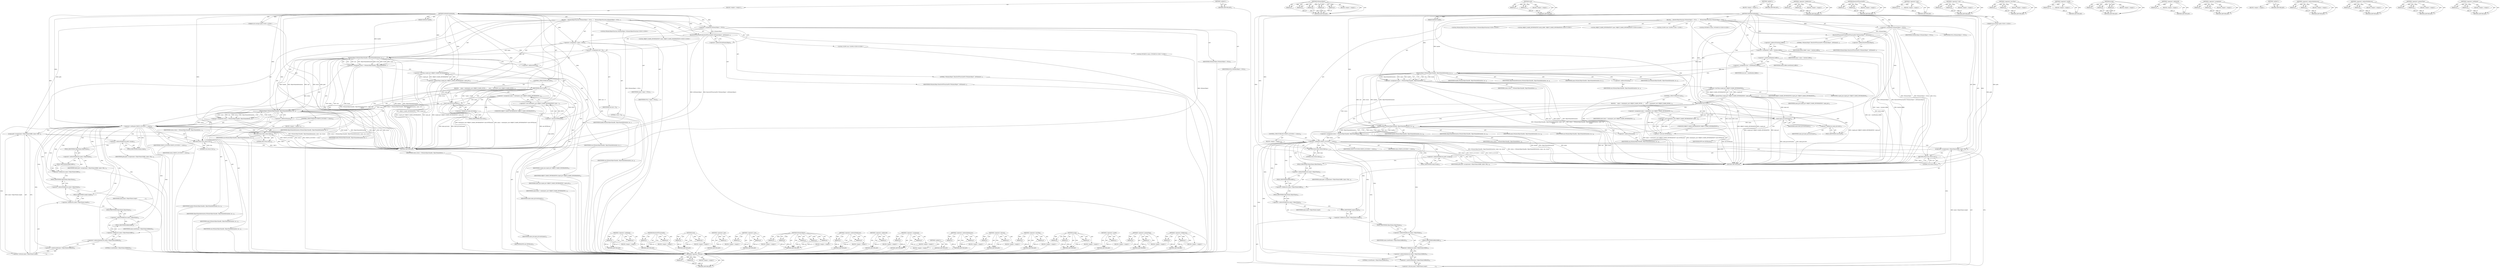 digraph "&lt;operator&gt;.notEquals" {
vulnerable_205 [label=<(METHOD,&lt;operator&gt;.sizeOf)>];
vulnerable_206 [label=<(PARAM,p1)>];
vulnerable_207 [label=<(BLOCK,&lt;empty&gt;,&lt;empty&gt;)>];
vulnerable_208 [label=<(METHOD_RETURN,ANY)>];
vulnerable_155 [label=<(METHOD,&lt;operator&gt;.greaterThan)>];
vulnerable_156 [label=<(PARAM,p1)>];
vulnerable_157 [label=<(PARAM,p2)>];
vulnerable_158 [label=<(BLOCK,&lt;empty&gt;,&lt;empty&gt;)>];
vulnerable_159 [label=<(METHOD_RETURN,ANY)>];
vulnerable_179 [label=<(METHOD,&lt;operator&gt;.fieldAccess)>];
vulnerable_180 [label=<(PARAM,p1)>];
vulnerable_181 [label=<(PARAM,p2)>];
vulnerable_182 [label=<(BLOCK,&lt;empty&gt;,&lt;empty&gt;)>];
vulnerable_183 [label=<(METHOD_RETURN,ANY)>];
vulnerable_6 [label=<(METHOD,&lt;global&gt;)<SUB>1</SUB>>];
vulnerable_7 [label=<(BLOCK,&lt;empty&gt;,&lt;empty&gt;)<SUB>1</SUB>>];
vulnerable_8 [label=<(METHOD,GetPathFromHandle)<SUB>1</SUB>>];
vulnerable_9 [label=<(PARAM,HANDLE handle)<SUB>1</SUB>>];
vulnerable_10 [label="<(PARAM,std::wstring* path)<SUB>1</SUB>>"];
vulnerable_11 [label=<(BLOCK,{
   NtQueryObjectFunction NtQueryObject = NULL...,{
   NtQueryObjectFunction NtQueryObject = NULL...)<SUB>1</SUB>>];
vulnerable_12 [label="<(LOCAL,NtQueryObjectFunction NtQueryObject: NtQueryObjectFunction)<SUB>2</SUB>>"];
vulnerable_13 [label=<(&lt;operator&gt;.assignment,NtQueryObject = NULL)<SUB>2</SUB>>];
vulnerable_14 [label=<(IDENTIFIER,NtQueryObject,NtQueryObject = NULL)<SUB>2</SUB>>];
vulnerable_15 [label=<(IDENTIFIER,NULL,NtQueryObject = NULL)<SUB>2</SUB>>];
vulnerable_16 [label=<(ResolveNTFunctionPtr,ResolveNTFunctionPtr(&quot;NtQueryObject&quot;, &amp;NtQueryO...)<SUB>3</SUB>>];
vulnerable_17 [label=<(LITERAL,&quot;NtQueryObject&quot;,ResolveNTFunctionPtr(&quot;NtQueryObject&quot;, &amp;NtQueryO...)<SUB>3</SUB>>];
vulnerable_18 [label=<(&lt;operator&gt;.addressOf,&amp;NtQueryObject)<SUB>3</SUB>>];
vulnerable_19 [label=<(IDENTIFIER,NtQueryObject,ResolveNTFunctionPtr(&quot;NtQueryObject&quot;, &amp;NtQueryO...)<SUB>3</SUB>>];
vulnerable_20 [label="<(LOCAL,OBJECT_NAME_INFORMATION* name: OBJECT_NAME_INFORMATION*)<SUB>5</SUB>>"];
vulnerable_21 [label=<(&lt;operator&gt;.assignment,* name = NULL)<SUB>5</SUB>>];
vulnerable_22 [label=<(IDENTIFIER,name,* name = NULL)<SUB>5</SUB>>];
vulnerable_23 [label=<(IDENTIFIER,NULL,* name = NULL)<SUB>5</SUB>>];
vulnerable_24 [label="<(LOCAL,ULONG size: ULONG)<SUB>6</SUB>>"];
vulnerable_25 [label=<(&lt;operator&gt;.assignment,size = 0)<SUB>6</SUB>>];
vulnerable_26 [label=<(IDENTIFIER,size,size = 0)<SUB>6</SUB>>];
vulnerable_27 [label=<(LITERAL,0,size = 0)<SUB>6</SUB>>];
vulnerable_28 [label="<(LOCAL,NTSTATUS status: NTSTATUS)<SUB>7</SUB>>"];
vulnerable_29 [label=<(&lt;operator&gt;.assignment,status = NtQueryObject(handle, ObjectNameInform...)<SUB>7</SUB>>];
vulnerable_30 [label=<(IDENTIFIER,status,status = NtQueryObject(handle, ObjectNameInform...)<SUB>7</SUB>>];
vulnerable_31 [label=<(NtQueryObject,NtQueryObject(handle, ObjectNameInformation, na...)<SUB>7</SUB>>];
vulnerable_32 [label=<(IDENTIFIER,handle,NtQueryObject(handle, ObjectNameInformation, na...)<SUB>7</SUB>>];
vulnerable_33 [label=<(IDENTIFIER,ObjectNameInformation,NtQueryObject(handle, ObjectNameInformation, na...)<SUB>7</SUB>>];
vulnerable_34 [label=<(IDENTIFIER,name,NtQueryObject(handle, ObjectNameInformation, na...)<SUB>7</SUB>>];
vulnerable_35 [label=<(IDENTIFIER,size,NtQueryObject(handle, ObjectNameInformation, na...)<SUB>7</SUB>>];
vulnerable_36 [label=<(&lt;operator&gt;.addressOf,&amp;size)<SUB>8</SUB>>];
vulnerable_37 [label=<(IDENTIFIER,size,NtQueryObject(handle, ObjectNameInformation, na...)<SUB>8</SUB>>];
vulnerable_38 [label=<(&lt;operator&gt;.greaterThan,scoped_ptr&lt;OBJECT_NAME_INFORMATION&gt; name_ptr)<SUB>10</SUB>>];
vulnerable_39 [label=<(&lt;operator&gt;.lessThan,scoped_ptr&lt;OBJECT_NAME_INFORMATION)<SUB>10</SUB>>];
vulnerable_40 [label=<(IDENTIFIER,scoped_ptr,scoped_ptr&lt;OBJECT_NAME_INFORMATION)<SUB>10</SUB>>];
vulnerable_41 [label=<(IDENTIFIER,OBJECT_NAME_INFORMATION,scoped_ptr&lt;OBJECT_NAME_INFORMATION)<SUB>10</SUB>>];
vulnerable_42 [label=<(IDENTIFIER,name_ptr,scoped_ptr&lt;OBJECT_NAME_INFORMATION&gt; name_ptr)<SUB>10</SUB>>];
vulnerable_43 [label=<(CONTROL_STRUCTURE,IF,if (size))<SUB>11</SUB>>];
vulnerable_44 [label=<(IDENTIFIER,size,if (size))<SUB>11</SUB>>];
vulnerable_45 [label=<(BLOCK,{
    name = reinterpret_cast&lt;OBJECT_NAME_INFOR...,{
    name = reinterpret_cast&lt;OBJECT_NAME_INFOR...)<SUB>11</SUB>>];
vulnerable_46 [label=<(&lt;operator&gt;.assignment,name = reinterpret_cast&lt;OBJECT_NAME_INFORMATION...)<SUB>12</SUB>>];
vulnerable_47 [label=<(IDENTIFIER,name,name = reinterpret_cast&lt;OBJECT_NAME_INFORMATION...)<SUB>12</SUB>>];
vulnerable_48 [label=<(&lt;operator&gt;.cast,reinterpret_cast&lt;OBJECT_NAME_INFORMATION*&gt;(new ...)<SUB>12</SUB>>];
vulnerable_49 [label=<(UNKNOWN,OBJECT_NAME_INFORMATION*,OBJECT_NAME_INFORMATION*)<SUB>12</SUB>>];
vulnerable_50 [label=<(&lt;operator&gt;.new,new BYTE[size])<SUB>12</SUB>>];
vulnerable_51 [label=<(IDENTIFIER,BYTE,new BYTE[size])<SUB>12</SUB>>];
vulnerable_52 [label=<(reset,name_ptr.reset(name))<SUB>13</SUB>>];
vulnerable_53 [label=<(&lt;operator&gt;.fieldAccess,name_ptr.reset)<SUB>13</SUB>>];
vulnerable_54 [label=<(IDENTIFIER,name_ptr,name_ptr.reset(name))<SUB>13</SUB>>];
vulnerable_55 [label=<(FIELD_IDENTIFIER,reset,reset)<SUB>13</SUB>>];
vulnerable_56 [label=<(IDENTIFIER,name,name_ptr.reset(name))<SUB>13</SUB>>];
vulnerable_57 [label=<(&lt;operator&gt;.assignment,status = NtQueryObject(handle, ObjectNameInform...)<SUB>15</SUB>>];
vulnerable_58 [label=<(IDENTIFIER,status,status = NtQueryObject(handle, ObjectNameInform...)<SUB>15</SUB>>];
vulnerable_59 [label=<(NtQueryObject,NtQueryObject(handle, ObjectNameInformation, na...)<SUB>15</SUB>>];
vulnerable_60 [label=<(IDENTIFIER,handle,NtQueryObject(handle, ObjectNameInformation, na...)<SUB>15</SUB>>];
vulnerable_61 [label=<(IDENTIFIER,ObjectNameInformation,NtQueryObject(handle, ObjectNameInformation, na...)<SUB>15</SUB>>];
vulnerable_62 [label=<(IDENTIFIER,name,NtQueryObject(handle, ObjectNameInformation, na...)<SUB>15</SUB>>];
vulnerable_63 [label=<(IDENTIFIER,size,NtQueryObject(handle, ObjectNameInformation, na...)<SUB>15</SUB>>];
vulnerable_64 [label=<(&lt;operator&gt;.addressOf,&amp;size)<SUB>15</SUB>>];
vulnerable_65 [label=<(IDENTIFIER,size,NtQueryObject(handle, ObjectNameInformation, na...)<SUB>15</SUB>>];
vulnerable_66 [label=<(CONTROL_STRUCTURE,IF,if (STATUS_SUCCESS != status))<SUB>18</SUB>>];
vulnerable_67 [label=<(&lt;operator&gt;.notEquals,STATUS_SUCCESS != status)<SUB>18</SUB>>];
vulnerable_68 [label=<(IDENTIFIER,STATUS_SUCCESS,STATUS_SUCCESS != status)<SUB>18</SUB>>];
vulnerable_69 [label=<(IDENTIFIER,status,STATUS_SUCCESS != status)<SUB>18</SUB>>];
vulnerable_70 [label=<(BLOCK,&lt;empty&gt;,&lt;empty&gt;)<SUB>19</SUB>>];
vulnerable_71 [label=<(RETURN,return false;,return false;)<SUB>19</SUB>>];
vulnerable_72 [label=<(LITERAL,false,return false;)<SUB>19</SUB>>];
vulnerable_73 [label=<(assign,path-&gt;assign(name-&gt;ObjectName.Buffer, name-&gt;Obj...)<SUB>21</SUB>>];
vulnerable_74 [label=<(&lt;operator&gt;.indirectFieldAccess,path-&gt;assign)<SUB>21</SUB>>];
vulnerable_75 [label=<(IDENTIFIER,path,path-&gt;assign(name-&gt;ObjectName.Buffer, name-&gt;Obj...)<SUB>21</SUB>>];
vulnerable_76 [label=<(FIELD_IDENTIFIER,assign,assign)<SUB>21</SUB>>];
vulnerable_77 [label=<(&lt;operator&gt;.fieldAccess,name-&gt;ObjectName.Buffer)<SUB>21</SUB>>];
vulnerable_78 [label=<(&lt;operator&gt;.indirectFieldAccess,name-&gt;ObjectName)<SUB>21</SUB>>];
vulnerable_79 [label=<(IDENTIFIER,name,path-&gt;assign(name-&gt;ObjectName.Buffer, name-&gt;Obj...)<SUB>21</SUB>>];
vulnerable_80 [label=<(FIELD_IDENTIFIER,ObjectName,ObjectName)<SUB>21</SUB>>];
vulnerable_81 [label=<(FIELD_IDENTIFIER,Buffer,Buffer)<SUB>21</SUB>>];
vulnerable_82 [label=<(&lt;operator&gt;.division,name-&gt;ObjectName.Length /
                     ...)<SUB>21</SUB>>];
vulnerable_83 [label=<(&lt;operator&gt;.fieldAccess,name-&gt;ObjectName.Length)<SUB>21</SUB>>];
vulnerable_84 [label=<(&lt;operator&gt;.indirectFieldAccess,name-&gt;ObjectName)<SUB>21</SUB>>];
vulnerable_85 [label=<(IDENTIFIER,name,name-&gt;ObjectName.Length /
                     ...)<SUB>21</SUB>>];
vulnerable_86 [label=<(FIELD_IDENTIFIER,ObjectName,ObjectName)<SUB>21</SUB>>];
vulnerable_87 [label=<(FIELD_IDENTIFIER,Length,Length)<SUB>21</SUB>>];
vulnerable_88 [label=<(&lt;operator&gt;.sizeOf,sizeof(name-&gt;ObjectName.Buffer[0]))<SUB>22</SUB>>];
vulnerable_89 [label=<(&lt;operator&gt;.indirectIndexAccess,name-&gt;ObjectName.Buffer[0])<SUB>22</SUB>>];
vulnerable_90 [label=<(&lt;operator&gt;.fieldAccess,name-&gt;ObjectName.Buffer)<SUB>22</SUB>>];
vulnerable_91 [label=<(&lt;operator&gt;.indirectFieldAccess,name-&gt;ObjectName)<SUB>22</SUB>>];
vulnerable_92 [label=<(IDENTIFIER,name,sizeof(name-&gt;ObjectName.Buffer[0]))<SUB>22</SUB>>];
vulnerable_93 [label=<(FIELD_IDENTIFIER,ObjectName,ObjectName)<SUB>22</SUB>>];
vulnerable_94 [label=<(FIELD_IDENTIFIER,Buffer,Buffer)<SUB>22</SUB>>];
vulnerable_95 [label=<(LITERAL,0,sizeof(name-&gt;ObjectName.Buffer[0]))<SUB>22</SUB>>];
vulnerable_96 [label=<(RETURN,return true;,return true;)<SUB>23</SUB>>];
vulnerable_97 [label=<(LITERAL,true,return true;)<SUB>23</SUB>>];
vulnerable_98 [label=<(METHOD_RETURN,bool)<SUB>1</SUB>>];
vulnerable_100 [label=<(METHOD_RETURN,ANY)<SUB>1</SUB>>];
vulnerable_184 [label=<(METHOD,&lt;operator&gt;.notEquals)>];
vulnerable_185 [label=<(PARAM,p1)>];
vulnerable_186 [label=<(PARAM,p2)>];
vulnerable_187 [label=<(BLOCK,&lt;empty&gt;,&lt;empty&gt;)>];
vulnerable_188 [label=<(METHOD_RETURN,ANY)>];
vulnerable_138 [label=<(METHOD,ResolveNTFunctionPtr)>];
vulnerable_139 [label=<(PARAM,p1)>];
vulnerable_140 [label=<(PARAM,p2)>];
vulnerable_141 [label=<(BLOCK,&lt;empty&gt;,&lt;empty&gt;)>];
vulnerable_142 [label=<(METHOD_RETURN,ANY)>];
vulnerable_174 [label=<(METHOD,reset)>];
vulnerable_175 [label=<(PARAM,p1)>];
vulnerable_176 [label=<(PARAM,p2)>];
vulnerable_177 [label=<(BLOCK,&lt;empty&gt;,&lt;empty&gt;)>];
vulnerable_178 [label=<(METHOD_RETURN,ANY)>];
vulnerable_170 [label=<(METHOD,&lt;operator&gt;.new)>];
vulnerable_171 [label=<(PARAM,p1)>];
vulnerable_172 [label=<(BLOCK,&lt;empty&gt;,&lt;empty&gt;)>];
vulnerable_173 [label=<(METHOD_RETURN,ANY)>];
vulnerable_165 [label=<(METHOD,&lt;operator&gt;.cast)>];
vulnerable_166 [label=<(PARAM,p1)>];
vulnerable_167 [label=<(PARAM,p2)>];
vulnerable_168 [label=<(BLOCK,&lt;empty&gt;,&lt;empty&gt;)>];
vulnerable_169 [label=<(METHOD_RETURN,ANY)>];
vulnerable_147 [label=<(METHOD,NtQueryObject)>];
vulnerable_148 [label=<(PARAM,p1)>];
vulnerable_149 [label=<(PARAM,p2)>];
vulnerable_150 [label=<(PARAM,p3)>];
vulnerable_151 [label=<(PARAM,p4)>];
vulnerable_152 [label=<(PARAM,p5)>];
vulnerable_153 [label=<(BLOCK,&lt;empty&gt;,&lt;empty&gt;)>];
vulnerable_154 [label=<(METHOD_RETURN,ANY)>];
vulnerable_195 [label=<(METHOD,&lt;operator&gt;.indirectFieldAccess)>];
vulnerable_196 [label=<(PARAM,p1)>];
vulnerable_197 [label=<(PARAM,p2)>];
vulnerable_198 [label=<(BLOCK,&lt;empty&gt;,&lt;empty&gt;)>];
vulnerable_199 [label=<(METHOD_RETURN,ANY)>];
vulnerable_143 [label=<(METHOD,&lt;operator&gt;.addressOf)>];
vulnerable_144 [label=<(PARAM,p1)>];
vulnerable_145 [label=<(BLOCK,&lt;empty&gt;,&lt;empty&gt;)>];
vulnerable_146 [label=<(METHOD_RETURN,ANY)>];
vulnerable_133 [label=<(METHOD,&lt;operator&gt;.assignment)>];
vulnerable_134 [label=<(PARAM,p1)>];
vulnerable_135 [label=<(PARAM,p2)>];
vulnerable_136 [label=<(BLOCK,&lt;empty&gt;,&lt;empty&gt;)>];
vulnerable_137 [label=<(METHOD_RETURN,ANY)>];
vulnerable_127 [label=<(METHOD,&lt;global&gt;)<SUB>1</SUB>>];
vulnerable_128 [label=<(BLOCK,&lt;empty&gt;,&lt;empty&gt;)>];
vulnerable_129 [label=<(METHOD_RETURN,ANY)>];
vulnerable_209 [label=<(METHOD,&lt;operator&gt;.indirectIndexAccess)>];
vulnerable_210 [label=<(PARAM,p1)>];
vulnerable_211 [label=<(PARAM,p2)>];
vulnerable_212 [label=<(BLOCK,&lt;empty&gt;,&lt;empty&gt;)>];
vulnerable_213 [label=<(METHOD_RETURN,ANY)>];
vulnerable_200 [label=<(METHOD,&lt;operator&gt;.division)>];
vulnerable_201 [label=<(PARAM,p1)>];
vulnerable_202 [label=<(PARAM,p2)>];
vulnerable_203 [label=<(BLOCK,&lt;empty&gt;,&lt;empty&gt;)>];
vulnerable_204 [label=<(METHOD_RETURN,ANY)>];
vulnerable_160 [label=<(METHOD,&lt;operator&gt;.lessThan)>];
vulnerable_161 [label=<(PARAM,p1)>];
vulnerable_162 [label=<(PARAM,p2)>];
vulnerable_163 [label=<(BLOCK,&lt;empty&gt;,&lt;empty&gt;)>];
vulnerable_164 [label=<(METHOD_RETURN,ANY)>];
vulnerable_189 [label=<(METHOD,assign)>];
vulnerable_190 [label=<(PARAM,p1)>];
vulnerable_191 [label=<(PARAM,p2)>];
vulnerable_192 [label=<(PARAM,p3)>];
vulnerable_193 [label=<(BLOCK,&lt;empty&gt;,&lt;empty&gt;)>];
vulnerable_194 [label=<(METHOD_RETURN,ANY)>];
fixed_209 [label=<(METHOD,&lt;operator&gt;.division)>];
fixed_210 [label=<(PARAM,p1)>];
fixed_211 [label=<(PARAM,p2)>];
fixed_212 [label=<(BLOCK,&lt;empty&gt;,&lt;empty&gt;)>];
fixed_213 [label=<(METHOD_RETURN,ANY)>];
fixed_156 [label=<(METHOD,NtQueryObject)>];
fixed_157 [label=<(PARAM,p1)>];
fixed_158 [label=<(PARAM,p2)>];
fixed_159 [label=<(PARAM,p3)>];
fixed_160 [label=<(PARAM,p4)>];
fixed_161 [label=<(PARAM,p5)>];
fixed_162 [label=<(BLOCK,&lt;empty&gt;,&lt;empty&gt;)>];
fixed_163 [label=<(METHOD_RETURN,ANY)>];
fixed_183 [label=<(METHOD,reset)>];
fixed_184 [label=<(PARAM,p1)>];
fixed_185 [label=<(PARAM,p2)>];
fixed_186 [label=<(BLOCK,&lt;empty&gt;,&lt;empty&gt;)>];
fixed_187 [label=<(METHOD_RETURN,ANY)>];
fixed_6 [label=<(METHOD,&lt;global&gt;)<SUB>1</SUB>>];
fixed_7 [label=<(BLOCK,&lt;empty&gt;,&lt;empty&gt;)<SUB>1</SUB>>];
fixed_8 [label=<(METHOD,GetPathFromHandle)<SUB>1</SUB>>];
fixed_9 [label=<(PARAM,HANDLE handle)<SUB>1</SUB>>];
fixed_10 [label="<(PARAM,std::wstring* path)<SUB>1</SUB>>"];
fixed_11 [label=<(BLOCK,{
   NtQueryObjectFunction NtQueryObject = NULL...,{
   NtQueryObjectFunction NtQueryObject = NULL...)<SUB>1</SUB>>];
fixed_12 [label="<(LOCAL,NtQueryObjectFunction NtQueryObject: NtQueryObjectFunction)<SUB>2</SUB>>"];
fixed_13 [label=<(&lt;operator&gt;.assignment,NtQueryObject = NULL)<SUB>2</SUB>>];
fixed_14 [label=<(IDENTIFIER,NtQueryObject,NtQueryObject = NULL)<SUB>2</SUB>>];
fixed_15 [label=<(IDENTIFIER,NULL,NtQueryObject = NULL)<SUB>2</SUB>>];
fixed_16 [label=<(ResolveNTFunctionPtr,ResolveNTFunctionPtr(&quot;NtQueryObject&quot;, &amp;NtQueryO...)<SUB>3</SUB>>];
fixed_17 [label=<(LITERAL,&quot;NtQueryObject&quot;,ResolveNTFunctionPtr(&quot;NtQueryObject&quot;, &amp;NtQueryO...)<SUB>3</SUB>>];
fixed_18 [label=<(&lt;operator&gt;.addressOf,&amp;NtQueryObject)<SUB>3</SUB>>];
fixed_19 [label=<(IDENTIFIER,NtQueryObject,ResolveNTFunctionPtr(&quot;NtQueryObject&quot;, &amp;NtQueryO...)<SUB>3</SUB>>];
fixed_20 [label="<(LOCAL,OBJECT_NAME_INFORMATION initial_buffer: OBJECT_NAME_INFORMATION)<SUB>5</SUB>>"];
fixed_21 [label="<(LOCAL,OBJECT_NAME_INFORMATION* name: OBJECT_NAME_INFORMATION*)<SUB>6</SUB>>"];
fixed_22 [label=<(&lt;operator&gt;.assignment,* name = &amp;initial_buffer)<SUB>6</SUB>>];
fixed_23 [label=<(IDENTIFIER,name,* name = &amp;initial_buffer)<SUB>6</SUB>>];
fixed_24 [label=<(&lt;operator&gt;.addressOf,&amp;initial_buffer)<SUB>6</SUB>>];
fixed_25 [label=<(IDENTIFIER,initial_buffer,* name = &amp;initial_buffer)<SUB>6</SUB>>];
fixed_26 [label="<(LOCAL,ULONG size: ULONG)<SUB>7</SUB>>"];
fixed_27 [label=<(&lt;operator&gt;.assignment,size = sizeof(initial_buffer))<SUB>7</SUB>>];
fixed_28 [label=<(IDENTIFIER,size,size = sizeof(initial_buffer))<SUB>7</SUB>>];
fixed_29 [label=<(&lt;operator&gt;.sizeOf,sizeof(initial_buffer))<SUB>7</SUB>>];
fixed_30 [label=<(IDENTIFIER,initial_buffer,sizeof(initial_buffer))<SUB>7</SUB>>];
fixed_31 [label="<(LOCAL,NTSTATUS status: NTSTATUS)<SUB>8</SUB>>"];
fixed_32 [label=<(&lt;operator&gt;.assignment,status = NtQueryObject(handle, ObjectNameInform...)<SUB>8</SUB>>];
fixed_33 [label=<(IDENTIFIER,status,status = NtQueryObject(handle, ObjectNameInform...)<SUB>8</SUB>>];
fixed_34 [label=<(NtQueryObject,NtQueryObject(handle, ObjectNameInformation, na...)<SUB>8</SUB>>];
fixed_35 [label=<(IDENTIFIER,handle,NtQueryObject(handle, ObjectNameInformation, na...)<SUB>8</SUB>>];
fixed_36 [label=<(IDENTIFIER,ObjectNameInformation,NtQueryObject(handle, ObjectNameInformation, na...)<SUB>8</SUB>>];
fixed_37 [label=<(IDENTIFIER,name,NtQueryObject(handle, ObjectNameInformation, na...)<SUB>8</SUB>>];
fixed_38 [label=<(IDENTIFIER,size,NtQueryObject(handle, ObjectNameInformation, na...)<SUB>8</SUB>>];
fixed_39 [label=<(&lt;operator&gt;.addressOf,&amp;size)<SUB>9</SUB>>];
fixed_40 [label=<(IDENTIFIER,size,NtQueryObject(handle, ObjectNameInformation, na...)<SUB>9</SUB>>];
fixed_41 [label=<(&lt;operator&gt;.greaterThan,scoped_ptr&lt;OBJECT_NAME_INFORMATION&gt; name_ptr)<SUB>11</SUB>>];
fixed_42 [label=<(&lt;operator&gt;.lessThan,scoped_ptr&lt;OBJECT_NAME_INFORMATION)<SUB>11</SUB>>];
fixed_43 [label=<(IDENTIFIER,scoped_ptr,scoped_ptr&lt;OBJECT_NAME_INFORMATION)<SUB>11</SUB>>];
fixed_44 [label=<(IDENTIFIER,OBJECT_NAME_INFORMATION,scoped_ptr&lt;OBJECT_NAME_INFORMATION)<SUB>11</SUB>>];
fixed_45 [label=<(IDENTIFIER,name_ptr,scoped_ptr&lt;OBJECT_NAME_INFORMATION&gt; name_ptr)<SUB>11</SUB>>];
fixed_46 [label=<(CONTROL_STRUCTURE,IF,if (size))<SUB>12</SUB>>];
fixed_47 [label=<(IDENTIFIER,size,if (size))<SUB>12</SUB>>];
fixed_48 [label=<(BLOCK,{
    name = reinterpret_cast&lt;OBJECT_NAME_INFOR...,{
    name = reinterpret_cast&lt;OBJECT_NAME_INFOR...)<SUB>12</SUB>>];
fixed_49 [label=<(&lt;operator&gt;.assignment,name = reinterpret_cast&lt;OBJECT_NAME_INFORMATION...)<SUB>13</SUB>>];
fixed_50 [label=<(IDENTIFIER,name,name = reinterpret_cast&lt;OBJECT_NAME_INFORMATION...)<SUB>13</SUB>>];
fixed_51 [label=<(&lt;operator&gt;.cast,reinterpret_cast&lt;OBJECT_NAME_INFORMATION*&gt;(new ...)<SUB>13</SUB>>];
fixed_52 [label=<(UNKNOWN,OBJECT_NAME_INFORMATION*,OBJECT_NAME_INFORMATION*)<SUB>13</SUB>>];
fixed_53 [label=<(&lt;operator&gt;.new,new BYTE[size])<SUB>13</SUB>>];
fixed_54 [label=<(IDENTIFIER,BYTE,new BYTE[size])<SUB>13</SUB>>];
fixed_55 [label=<(reset,name_ptr.reset(name))<SUB>14</SUB>>];
fixed_56 [label=<(&lt;operator&gt;.fieldAccess,name_ptr.reset)<SUB>14</SUB>>];
fixed_57 [label=<(IDENTIFIER,name_ptr,name_ptr.reset(name))<SUB>14</SUB>>];
fixed_58 [label=<(FIELD_IDENTIFIER,reset,reset)<SUB>14</SUB>>];
fixed_59 [label=<(IDENTIFIER,name,name_ptr.reset(name))<SUB>14</SUB>>];
fixed_60 [label=<(&lt;operator&gt;.assignment,status = NtQueryObject(handle, ObjectNameInform...)<SUB>16</SUB>>];
fixed_61 [label=<(IDENTIFIER,status,status = NtQueryObject(handle, ObjectNameInform...)<SUB>16</SUB>>];
fixed_62 [label=<(NtQueryObject,NtQueryObject(handle, ObjectNameInformation, na...)<SUB>16</SUB>>];
fixed_63 [label=<(IDENTIFIER,handle,NtQueryObject(handle, ObjectNameInformation, na...)<SUB>16</SUB>>];
fixed_64 [label=<(IDENTIFIER,ObjectNameInformation,NtQueryObject(handle, ObjectNameInformation, na...)<SUB>16</SUB>>];
fixed_65 [label=<(IDENTIFIER,name,NtQueryObject(handle, ObjectNameInformation, na...)<SUB>16</SUB>>];
fixed_66 [label=<(IDENTIFIER,size,NtQueryObject(handle, ObjectNameInformation, na...)<SUB>16</SUB>>];
fixed_67 [label=<(&lt;operator&gt;.addressOf,&amp;size)<SUB>16</SUB>>];
fixed_68 [label=<(IDENTIFIER,size,NtQueryObject(handle, ObjectNameInformation, na...)<SUB>16</SUB>>];
fixed_69 [label=<(CONTROL_STRUCTURE,IF,if (STATUS_SUCCESS != status))<SUB>19</SUB>>];
fixed_70 [label=<(&lt;operator&gt;.notEquals,STATUS_SUCCESS != status)<SUB>19</SUB>>];
fixed_71 [label=<(IDENTIFIER,STATUS_SUCCESS,STATUS_SUCCESS != status)<SUB>19</SUB>>];
fixed_72 [label=<(IDENTIFIER,status,STATUS_SUCCESS != status)<SUB>19</SUB>>];
fixed_73 [label=<(BLOCK,&lt;empty&gt;,&lt;empty&gt;)<SUB>20</SUB>>];
fixed_74 [label=<(RETURN,return false;,return false;)<SUB>20</SUB>>];
fixed_75 [label=<(LITERAL,false,return false;)<SUB>20</SUB>>];
fixed_76 [label=<(assign,path-&gt;assign(name-&gt;ObjectName.Buffer, name-&gt;Obj...)<SUB>22</SUB>>];
fixed_77 [label=<(&lt;operator&gt;.indirectFieldAccess,path-&gt;assign)<SUB>22</SUB>>];
fixed_78 [label=<(IDENTIFIER,path,path-&gt;assign(name-&gt;ObjectName.Buffer, name-&gt;Obj...)<SUB>22</SUB>>];
fixed_79 [label=<(FIELD_IDENTIFIER,assign,assign)<SUB>22</SUB>>];
fixed_80 [label=<(&lt;operator&gt;.fieldAccess,name-&gt;ObjectName.Buffer)<SUB>22</SUB>>];
fixed_81 [label=<(&lt;operator&gt;.indirectFieldAccess,name-&gt;ObjectName)<SUB>22</SUB>>];
fixed_82 [label=<(IDENTIFIER,name,path-&gt;assign(name-&gt;ObjectName.Buffer, name-&gt;Obj...)<SUB>22</SUB>>];
fixed_83 [label=<(FIELD_IDENTIFIER,ObjectName,ObjectName)<SUB>22</SUB>>];
fixed_84 [label=<(FIELD_IDENTIFIER,Buffer,Buffer)<SUB>22</SUB>>];
fixed_85 [label=<(&lt;operator&gt;.division,name-&gt;ObjectName.Length /
                     ...)<SUB>22</SUB>>];
fixed_86 [label=<(&lt;operator&gt;.fieldAccess,name-&gt;ObjectName.Length)<SUB>22</SUB>>];
fixed_87 [label=<(&lt;operator&gt;.indirectFieldAccess,name-&gt;ObjectName)<SUB>22</SUB>>];
fixed_88 [label=<(IDENTIFIER,name,name-&gt;ObjectName.Length /
                     ...)<SUB>22</SUB>>];
fixed_89 [label=<(FIELD_IDENTIFIER,ObjectName,ObjectName)<SUB>22</SUB>>];
fixed_90 [label=<(FIELD_IDENTIFIER,Length,Length)<SUB>22</SUB>>];
fixed_91 [label=<(&lt;operator&gt;.sizeOf,sizeof(name-&gt;ObjectName.Buffer[0]))<SUB>23</SUB>>];
fixed_92 [label=<(&lt;operator&gt;.indirectIndexAccess,name-&gt;ObjectName.Buffer[0])<SUB>23</SUB>>];
fixed_93 [label=<(&lt;operator&gt;.fieldAccess,name-&gt;ObjectName.Buffer)<SUB>23</SUB>>];
fixed_94 [label=<(&lt;operator&gt;.indirectFieldAccess,name-&gt;ObjectName)<SUB>23</SUB>>];
fixed_95 [label=<(IDENTIFIER,name,sizeof(name-&gt;ObjectName.Buffer[0]))<SUB>23</SUB>>];
fixed_96 [label=<(FIELD_IDENTIFIER,ObjectName,ObjectName)<SUB>23</SUB>>];
fixed_97 [label=<(FIELD_IDENTIFIER,Buffer,Buffer)<SUB>23</SUB>>];
fixed_98 [label=<(LITERAL,0,sizeof(name-&gt;ObjectName.Buffer[0]))<SUB>23</SUB>>];
fixed_99 [label=<(RETURN,return true;,return true;)<SUB>24</SUB>>];
fixed_100 [label=<(LITERAL,true,return true;)<SUB>24</SUB>>];
fixed_101 [label=<(METHOD_RETURN,bool)<SUB>1</SUB>>];
fixed_103 [label=<(METHOD_RETURN,ANY)<SUB>1</SUB>>];
fixed_188 [label=<(METHOD,&lt;operator&gt;.fieldAccess)>];
fixed_189 [label=<(PARAM,p1)>];
fixed_190 [label=<(PARAM,p2)>];
fixed_191 [label=<(BLOCK,&lt;empty&gt;,&lt;empty&gt;)>];
fixed_192 [label=<(METHOD_RETURN,ANY)>];
fixed_143 [label=<(METHOD,ResolveNTFunctionPtr)>];
fixed_144 [label=<(PARAM,p1)>];
fixed_145 [label=<(PARAM,p2)>];
fixed_146 [label=<(BLOCK,&lt;empty&gt;,&lt;empty&gt;)>];
fixed_147 [label=<(METHOD_RETURN,ANY)>];
fixed_179 [label=<(METHOD,&lt;operator&gt;.new)>];
fixed_180 [label=<(PARAM,p1)>];
fixed_181 [label=<(BLOCK,&lt;empty&gt;,&lt;empty&gt;)>];
fixed_182 [label=<(METHOD_RETURN,ANY)>];
fixed_174 [label=<(METHOD,&lt;operator&gt;.cast)>];
fixed_175 [label=<(PARAM,p1)>];
fixed_176 [label=<(PARAM,p2)>];
fixed_177 [label=<(BLOCK,&lt;empty&gt;,&lt;empty&gt;)>];
fixed_178 [label=<(METHOD_RETURN,ANY)>];
fixed_169 [label=<(METHOD,&lt;operator&gt;.lessThan)>];
fixed_170 [label=<(PARAM,p1)>];
fixed_171 [label=<(PARAM,p2)>];
fixed_172 [label=<(BLOCK,&lt;empty&gt;,&lt;empty&gt;)>];
fixed_173 [label=<(METHOD_RETURN,ANY)>];
fixed_152 [label=<(METHOD,&lt;operator&gt;.sizeOf)>];
fixed_153 [label=<(PARAM,p1)>];
fixed_154 [label=<(BLOCK,&lt;empty&gt;,&lt;empty&gt;)>];
fixed_155 [label=<(METHOD_RETURN,ANY)>];
fixed_198 [label=<(METHOD,assign)>];
fixed_199 [label=<(PARAM,p1)>];
fixed_200 [label=<(PARAM,p2)>];
fixed_201 [label=<(PARAM,p3)>];
fixed_202 [label=<(BLOCK,&lt;empty&gt;,&lt;empty&gt;)>];
fixed_203 [label=<(METHOD_RETURN,ANY)>];
fixed_148 [label=<(METHOD,&lt;operator&gt;.addressOf)>];
fixed_149 [label=<(PARAM,p1)>];
fixed_150 [label=<(BLOCK,&lt;empty&gt;,&lt;empty&gt;)>];
fixed_151 [label=<(METHOD_RETURN,ANY)>];
fixed_138 [label=<(METHOD,&lt;operator&gt;.assignment)>];
fixed_139 [label=<(PARAM,p1)>];
fixed_140 [label=<(PARAM,p2)>];
fixed_141 [label=<(BLOCK,&lt;empty&gt;,&lt;empty&gt;)>];
fixed_142 [label=<(METHOD_RETURN,ANY)>];
fixed_132 [label=<(METHOD,&lt;global&gt;)<SUB>1</SUB>>];
fixed_133 [label=<(BLOCK,&lt;empty&gt;,&lt;empty&gt;)>];
fixed_134 [label=<(METHOD_RETURN,ANY)>];
fixed_214 [label=<(METHOD,&lt;operator&gt;.indirectIndexAccess)>];
fixed_215 [label=<(PARAM,p1)>];
fixed_216 [label=<(PARAM,p2)>];
fixed_217 [label=<(BLOCK,&lt;empty&gt;,&lt;empty&gt;)>];
fixed_218 [label=<(METHOD_RETURN,ANY)>];
fixed_204 [label=<(METHOD,&lt;operator&gt;.indirectFieldAccess)>];
fixed_205 [label=<(PARAM,p1)>];
fixed_206 [label=<(PARAM,p2)>];
fixed_207 [label=<(BLOCK,&lt;empty&gt;,&lt;empty&gt;)>];
fixed_208 [label=<(METHOD_RETURN,ANY)>];
fixed_164 [label=<(METHOD,&lt;operator&gt;.greaterThan)>];
fixed_165 [label=<(PARAM,p1)>];
fixed_166 [label=<(PARAM,p2)>];
fixed_167 [label=<(BLOCK,&lt;empty&gt;,&lt;empty&gt;)>];
fixed_168 [label=<(METHOD_RETURN,ANY)>];
fixed_193 [label=<(METHOD,&lt;operator&gt;.notEquals)>];
fixed_194 [label=<(PARAM,p1)>];
fixed_195 [label=<(PARAM,p2)>];
fixed_196 [label=<(BLOCK,&lt;empty&gt;,&lt;empty&gt;)>];
fixed_197 [label=<(METHOD_RETURN,ANY)>];
vulnerable_205 -> vulnerable_206  [key=0, label="AST: "];
vulnerable_205 -> vulnerable_206  [key=1, label="DDG: "];
vulnerable_205 -> vulnerable_207  [key=0, label="AST: "];
vulnerable_205 -> vulnerable_208  [key=0, label="AST: "];
vulnerable_205 -> vulnerable_208  [key=1, label="CFG: "];
vulnerable_206 -> vulnerable_208  [key=0, label="DDG: p1"];
vulnerable_207 -> fixed_209  [key=0];
vulnerable_208 -> fixed_209  [key=0];
vulnerable_155 -> vulnerable_156  [key=0, label="AST: "];
vulnerable_155 -> vulnerable_156  [key=1, label="DDG: "];
vulnerable_155 -> vulnerable_158  [key=0, label="AST: "];
vulnerable_155 -> vulnerable_157  [key=0, label="AST: "];
vulnerable_155 -> vulnerable_157  [key=1, label="DDG: "];
vulnerable_155 -> vulnerable_159  [key=0, label="AST: "];
vulnerable_155 -> vulnerable_159  [key=1, label="CFG: "];
vulnerable_156 -> vulnerable_159  [key=0, label="DDG: p1"];
vulnerable_157 -> vulnerable_159  [key=0, label="DDG: p2"];
vulnerable_158 -> fixed_209  [key=0];
vulnerable_159 -> fixed_209  [key=0];
vulnerable_179 -> vulnerable_180  [key=0, label="AST: "];
vulnerable_179 -> vulnerable_180  [key=1, label="DDG: "];
vulnerable_179 -> vulnerable_182  [key=0, label="AST: "];
vulnerable_179 -> vulnerable_181  [key=0, label="AST: "];
vulnerable_179 -> vulnerable_181  [key=1, label="DDG: "];
vulnerable_179 -> vulnerable_183  [key=0, label="AST: "];
vulnerable_179 -> vulnerable_183  [key=1, label="CFG: "];
vulnerable_180 -> vulnerable_183  [key=0, label="DDG: p1"];
vulnerable_181 -> vulnerable_183  [key=0, label="DDG: p2"];
vulnerable_182 -> fixed_209  [key=0];
vulnerable_183 -> fixed_209  [key=0];
vulnerable_6 -> vulnerable_7  [key=0, label="AST: "];
vulnerable_6 -> vulnerable_100  [key=0, label="AST: "];
vulnerable_6 -> vulnerable_100  [key=1, label="CFG: "];
vulnerable_7 -> vulnerable_8  [key=0, label="AST: "];
vulnerable_8 -> vulnerable_9  [key=0, label="AST: "];
vulnerable_8 -> vulnerable_9  [key=1, label="DDG: "];
vulnerable_8 -> vulnerable_10  [key=0, label="AST: "];
vulnerable_8 -> vulnerable_10  [key=1, label="DDG: "];
vulnerable_8 -> vulnerable_11  [key=0, label="AST: "];
vulnerable_8 -> vulnerable_98  [key=0, label="AST: "];
vulnerable_8 -> vulnerable_13  [key=0, label="CFG: "];
vulnerable_8 -> vulnerable_13  [key=1, label="DDG: "];
vulnerable_8 -> vulnerable_21  [key=0, label="DDG: "];
vulnerable_8 -> vulnerable_25  [key=0, label="DDG: "];
vulnerable_8 -> vulnerable_96  [key=0, label="DDG: "];
vulnerable_8 -> vulnerable_16  [key=0, label="DDG: "];
vulnerable_8 -> vulnerable_38  [key=0, label="DDG: "];
vulnerable_8 -> vulnerable_44  [key=0, label="DDG: "];
vulnerable_8 -> vulnerable_97  [key=0, label="DDG: "];
vulnerable_8 -> vulnerable_31  [key=0, label="DDG: "];
vulnerable_8 -> vulnerable_39  [key=0, label="DDG: "];
vulnerable_8 -> vulnerable_67  [key=0, label="DDG: "];
vulnerable_8 -> vulnerable_71  [key=0, label="DDG: "];
vulnerable_8 -> vulnerable_52  [key=0, label="DDG: "];
vulnerable_8 -> vulnerable_72  [key=0, label="DDG: "];
vulnerable_8 -> vulnerable_59  [key=0, label="DDG: "];
vulnerable_8 -> vulnerable_50  [key=0, label="DDG: "];
vulnerable_9 -> vulnerable_31  [key=0, label="DDG: handle"];
vulnerable_10 -> vulnerable_98  [key=0, label="DDG: path"];
vulnerable_10 -> vulnerable_73  [key=0, label="DDG: path"];
vulnerable_11 -> vulnerable_12  [key=0, label="AST: "];
vulnerable_11 -> vulnerable_13  [key=0, label="AST: "];
vulnerable_11 -> vulnerable_16  [key=0, label="AST: "];
vulnerable_11 -> vulnerable_20  [key=0, label="AST: "];
vulnerable_11 -> vulnerable_21  [key=0, label="AST: "];
vulnerable_11 -> vulnerable_24  [key=0, label="AST: "];
vulnerable_11 -> vulnerable_25  [key=0, label="AST: "];
vulnerable_11 -> vulnerable_28  [key=0, label="AST: "];
vulnerable_11 -> vulnerable_29  [key=0, label="AST: "];
vulnerable_11 -> vulnerable_38  [key=0, label="AST: "];
vulnerable_11 -> vulnerable_43  [key=0, label="AST: "];
vulnerable_11 -> vulnerable_66  [key=0, label="AST: "];
vulnerable_11 -> vulnerable_73  [key=0, label="AST: "];
vulnerable_11 -> vulnerable_96  [key=0, label="AST: "];
vulnerable_12 -> fixed_209  [key=0];
vulnerable_13 -> vulnerable_14  [key=0, label="AST: "];
vulnerable_13 -> vulnerable_15  [key=0, label="AST: "];
vulnerable_13 -> vulnerable_18  [key=0, label="CFG: "];
vulnerable_13 -> vulnerable_98  [key=0, label="DDG: NtQueryObject"];
vulnerable_13 -> vulnerable_98  [key=1, label="DDG: NtQueryObject = NULL"];
vulnerable_13 -> vulnerable_16  [key=0, label="DDG: NtQueryObject"];
vulnerable_14 -> fixed_209  [key=0];
vulnerable_15 -> fixed_209  [key=0];
vulnerable_16 -> vulnerable_17  [key=0, label="AST: "];
vulnerable_16 -> vulnerable_18  [key=0, label="AST: "];
vulnerable_16 -> vulnerable_21  [key=0, label="CFG: "];
vulnerable_16 -> vulnerable_98  [key=0, label="DDG: &amp;NtQueryObject"];
vulnerable_16 -> vulnerable_98  [key=1, label="DDG: ResolveNTFunctionPtr(&quot;NtQueryObject&quot;, &amp;NtQueryObject)"];
vulnerable_17 -> fixed_209  [key=0];
vulnerable_18 -> vulnerable_19  [key=0, label="AST: "];
vulnerable_18 -> vulnerable_16  [key=0, label="CFG: "];
vulnerable_19 -> fixed_209  [key=0];
vulnerable_20 -> fixed_209  [key=0];
vulnerable_21 -> vulnerable_22  [key=0, label="AST: "];
vulnerable_21 -> vulnerable_23  [key=0, label="AST: "];
vulnerable_21 -> vulnerable_25  [key=0, label="CFG: "];
vulnerable_21 -> vulnerable_98  [key=0, label="DDG: NULL"];
vulnerable_21 -> vulnerable_98  [key=1, label="DDG: * name = NULL"];
vulnerable_21 -> vulnerable_31  [key=0, label="DDG: name"];
vulnerable_22 -> fixed_209  [key=0];
vulnerable_23 -> fixed_209  [key=0];
vulnerable_24 -> fixed_209  [key=0];
vulnerable_25 -> vulnerable_26  [key=0, label="AST: "];
vulnerable_25 -> vulnerable_27  [key=0, label="AST: "];
vulnerable_25 -> vulnerable_36  [key=0, label="CFG: "];
vulnerable_25 -> vulnerable_98  [key=0, label="DDG: size = 0"];
vulnerable_25 -> vulnerable_31  [key=0, label="DDG: size"];
vulnerable_26 -> fixed_209  [key=0];
vulnerable_27 -> fixed_209  [key=0];
vulnerable_28 -> fixed_209  [key=0];
vulnerable_29 -> vulnerable_30  [key=0, label="AST: "];
vulnerable_29 -> vulnerable_31  [key=0, label="AST: "];
vulnerable_29 -> vulnerable_39  [key=0, label="CFG: "];
vulnerable_29 -> vulnerable_98  [key=0, label="DDG: NtQueryObject(handle, ObjectNameInformation, name, size,
                                   &amp;size)"];
vulnerable_29 -> vulnerable_98  [key=1, label="DDG: status = NtQueryObject(handle, ObjectNameInformation, name, size,
                                   &amp;size)"];
vulnerable_29 -> vulnerable_67  [key=0, label="DDG: status"];
vulnerable_30 -> fixed_209  [key=0];
vulnerable_31 -> vulnerable_32  [key=0, label="AST: "];
vulnerable_31 -> vulnerable_33  [key=0, label="AST: "];
vulnerable_31 -> vulnerable_34  [key=0, label="AST: "];
vulnerable_31 -> vulnerable_35  [key=0, label="AST: "];
vulnerable_31 -> vulnerable_36  [key=0, label="AST: "];
vulnerable_31 -> vulnerable_29  [key=0, label="CFG: "];
vulnerable_31 -> vulnerable_29  [key=1, label="DDG: size"];
vulnerable_31 -> vulnerable_29  [key=2, label="DDG: ObjectNameInformation"];
vulnerable_31 -> vulnerable_29  [key=3, label="DDG: &amp;size"];
vulnerable_31 -> vulnerable_29  [key=4, label="DDG: handle"];
vulnerable_31 -> vulnerable_29  [key=5, label="DDG: name"];
vulnerable_31 -> vulnerable_98  [key=0, label="DDG: handle"];
vulnerable_31 -> vulnerable_98  [key=1, label="DDG: ObjectNameInformation"];
vulnerable_31 -> vulnerable_98  [key=2, label="DDG: name"];
vulnerable_31 -> vulnerable_98  [key=3, label="DDG: size"];
vulnerable_31 -> vulnerable_98  [key=4, label="DDG: &amp;size"];
vulnerable_31 -> vulnerable_59  [key=0, label="DDG: handle"];
vulnerable_31 -> vulnerable_59  [key=1, label="DDG: ObjectNameInformation"];
vulnerable_31 -> vulnerable_59  [key=2, label="DDG: size"];
vulnerable_31 -> vulnerable_59  [key=3, label="DDG: &amp;size"];
vulnerable_32 -> fixed_209  [key=0];
vulnerable_33 -> fixed_209  [key=0];
vulnerable_34 -> fixed_209  [key=0];
vulnerable_35 -> fixed_209  [key=0];
vulnerable_36 -> vulnerable_37  [key=0, label="AST: "];
vulnerable_36 -> vulnerable_31  [key=0, label="CFG: "];
vulnerable_37 -> fixed_209  [key=0];
vulnerable_38 -> vulnerable_39  [key=0, label="AST: "];
vulnerable_38 -> vulnerable_42  [key=0, label="AST: "];
vulnerable_38 -> vulnerable_44  [key=0, label="CFG: "];
vulnerable_38 -> vulnerable_98  [key=0, label="DDG: scoped_ptr&lt;OBJECT_NAME_INFORMATION"];
vulnerable_38 -> vulnerable_98  [key=1, label="DDG: name_ptr"];
vulnerable_38 -> vulnerable_98  [key=2, label="DDG: scoped_ptr&lt;OBJECT_NAME_INFORMATION&gt; name_ptr"];
vulnerable_38 -> vulnerable_52  [key=0, label="DDG: name_ptr"];
vulnerable_39 -> vulnerable_40  [key=0, label="AST: "];
vulnerable_39 -> vulnerable_41  [key=0, label="AST: "];
vulnerable_39 -> vulnerable_38  [key=0, label="CFG: "];
vulnerable_39 -> vulnerable_38  [key=1, label="DDG: scoped_ptr"];
vulnerable_39 -> vulnerable_38  [key=2, label="DDG: OBJECT_NAME_INFORMATION"];
vulnerable_39 -> vulnerable_98  [key=0, label="DDG: OBJECT_NAME_INFORMATION"];
vulnerable_39 -> vulnerable_98  [key=1, label="DDG: scoped_ptr"];
vulnerable_40 -> fixed_209  [key=0];
vulnerable_41 -> fixed_209  [key=0];
vulnerable_42 -> fixed_209  [key=0];
vulnerable_43 -> vulnerable_44  [key=0, label="AST: "];
vulnerable_43 -> vulnerable_45  [key=0, label="AST: "];
vulnerable_44 -> vulnerable_49  [key=0, label="CFG: "];
vulnerable_44 -> vulnerable_49  [key=1, label="CDG: "];
vulnerable_44 -> vulnerable_67  [key=0, label="CFG: "];
vulnerable_44 -> vulnerable_48  [key=0, label="CDG: "];
vulnerable_44 -> vulnerable_64  [key=0, label="CDG: "];
vulnerable_44 -> vulnerable_57  [key=0, label="CDG: "];
vulnerable_44 -> vulnerable_52  [key=0, label="CDG: "];
vulnerable_44 -> vulnerable_46  [key=0, label="CDG: "];
vulnerable_44 -> vulnerable_53  [key=0, label="CDG: "];
vulnerable_44 -> vulnerable_50  [key=0, label="CDG: "];
vulnerable_44 -> vulnerable_59  [key=0, label="CDG: "];
vulnerable_44 -> vulnerable_55  [key=0, label="CDG: "];
vulnerable_45 -> vulnerable_46  [key=0, label="AST: "];
vulnerable_45 -> vulnerable_52  [key=0, label="AST: "];
vulnerable_45 -> vulnerable_57  [key=0, label="AST: "];
vulnerable_46 -> vulnerable_47  [key=0, label="AST: "];
vulnerable_46 -> vulnerable_48  [key=0, label="AST: "];
vulnerable_46 -> vulnerable_55  [key=0, label="CFG: "];
vulnerable_46 -> vulnerable_98  [key=0, label="DDG: reinterpret_cast&lt;OBJECT_NAME_INFORMATION*&gt;(new BYTE[size])"];
vulnerable_46 -> vulnerable_98  [key=1, label="DDG: name = reinterpret_cast&lt;OBJECT_NAME_INFORMATION*&gt;(new BYTE[size])"];
vulnerable_46 -> vulnerable_52  [key=0, label="DDG: name"];
vulnerable_47 -> fixed_209  [key=0];
vulnerable_48 -> vulnerable_49  [key=0, label="AST: "];
vulnerable_48 -> vulnerable_50  [key=0, label="AST: "];
vulnerable_48 -> vulnerable_46  [key=0, label="CFG: "];
vulnerable_48 -> vulnerable_98  [key=0, label="DDG: new BYTE[size]"];
vulnerable_49 -> vulnerable_50  [key=0, label="CFG: "];
vulnerable_50 -> vulnerable_51  [key=0, label="AST: "];
vulnerable_50 -> vulnerable_48  [key=0, label="CFG: "];
vulnerable_50 -> vulnerable_48  [key=1, label="DDG: BYTE"];
vulnerable_50 -> vulnerable_98  [key=0, label="DDG: BYTE"];
vulnerable_50 -> vulnerable_46  [key=0, label="DDG: BYTE"];
vulnerable_51 -> fixed_209  [key=0];
vulnerable_52 -> vulnerable_53  [key=0, label="AST: "];
vulnerable_52 -> vulnerable_56  [key=0, label="AST: "];
vulnerable_52 -> vulnerable_64  [key=0, label="CFG: "];
vulnerable_52 -> vulnerable_98  [key=0, label="DDG: name_ptr.reset"];
vulnerable_52 -> vulnerable_98  [key=1, label="DDG: name_ptr.reset(name)"];
vulnerable_52 -> vulnerable_59  [key=0, label="DDG: name"];
vulnerable_53 -> vulnerable_54  [key=0, label="AST: "];
vulnerable_53 -> vulnerable_55  [key=0, label="AST: "];
vulnerable_53 -> vulnerable_52  [key=0, label="CFG: "];
vulnerable_54 -> fixed_209  [key=0];
vulnerable_55 -> vulnerable_53  [key=0, label="CFG: "];
vulnerable_56 -> fixed_209  [key=0];
vulnerable_57 -> vulnerable_58  [key=0, label="AST: "];
vulnerable_57 -> vulnerable_59  [key=0, label="AST: "];
vulnerable_57 -> vulnerable_67  [key=0, label="CFG: "];
vulnerable_57 -> vulnerable_67  [key=1, label="DDG: status"];
vulnerable_57 -> vulnerable_98  [key=0, label="DDG: NtQueryObject(handle, ObjectNameInformation, name, size, &amp;size)"];
vulnerable_57 -> vulnerable_98  [key=1, label="DDG: status = NtQueryObject(handle, ObjectNameInformation, name, size, &amp;size)"];
vulnerable_58 -> fixed_209  [key=0];
vulnerable_59 -> vulnerable_60  [key=0, label="AST: "];
vulnerable_59 -> vulnerable_61  [key=0, label="AST: "];
vulnerable_59 -> vulnerable_62  [key=0, label="AST: "];
vulnerable_59 -> vulnerable_63  [key=0, label="AST: "];
vulnerable_59 -> vulnerable_64  [key=0, label="AST: "];
vulnerable_59 -> vulnerable_57  [key=0, label="CFG: "];
vulnerable_59 -> vulnerable_57  [key=1, label="DDG: handle"];
vulnerable_59 -> vulnerable_57  [key=2, label="DDG: name"];
vulnerable_59 -> vulnerable_57  [key=3, label="DDG: size"];
vulnerable_59 -> vulnerable_57  [key=4, label="DDG: &amp;size"];
vulnerable_59 -> vulnerable_57  [key=5, label="DDG: ObjectNameInformation"];
vulnerable_59 -> vulnerable_98  [key=0, label="DDG: handle"];
vulnerable_59 -> vulnerable_98  [key=1, label="DDG: ObjectNameInformation"];
vulnerable_59 -> vulnerable_98  [key=2, label="DDG: name"];
vulnerable_59 -> vulnerable_98  [key=3, label="DDG: size"];
vulnerable_59 -> vulnerable_98  [key=4, label="DDG: &amp;size"];
vulnerable_60 -> fixed_209  [key=0];
vulnerable_61 -> fixed_209  [key=0];
vulnerable_62 -> fixed_209  [key=0];
vulnerable_63 -> fixed_209  [key=0];
vulnerable_64 -> vulnerable_65  [key=0, label="AST: "];
vulnerable_64 -> vulnerable_59  [key=0, label="CFG: "];
vulnerable_65 -> fixed_209  [key=0];
vulnerable_66 -> vulnerable_67  [key=0, label="AST: "];
vulnerable_66 -> vulnerable_70  [key=0, label="AST: "];
vulnerable_67 -> vulnerable_68  [key=0, label="AST: "];
vulnerable_67 -> vulnerable_69  [key=0, label="AST: "];
vulnerable_67 -> vulnerable_71  [key=0, label="CFG: "];
vulnerable_67 -> vulnerable_71  [key=1, label="CDG: "];
vulnerable_67 -> vulnerable_76  [key=0, label="CFG: "];
vulnerable_67 -> vulnerable_76  [key=1, label="CDG: "];
vulnerable_67 -> vulnerable_98  [key=0, label="DDG: status"];
vulnerable_67 -> vulnerable_98  [key=1, label="DDG: STATUS_SUCCESS != status"];
vulnerable_67 -> vulnerable_98  [key=2, label="DDG: STATUS_SUCCESS"];
vulnerable_67 -> vulnerable_80  [key=0, label="CDG: "];
vulnerable_67 -> vulnerable_94  [key=0, label="CDG: "];
vulnerable_67 -> vulnerable_73  [key=0, label="CDG: "];
vulnerable_67 -> vulnerable_96  [key=0, label="CDG: "];
vulnerable_67 -> vulnerable_77  [key=0, label="CDG: "];
vulnerable_67 -> vulnerable_83  [key=0, label="CDG: "];
vulnerable_67 -> vulnerable_89  [key=0, label="CDG: "];
vulnerable_67 -> vulnerable_81  [key=0, label="CDG: "];
vulnerable_67 -> vulnerable_84  [key=0, label="CDG: "];
vulnerable_67 -> vulnerable_88  [key=0, label="CDG: "];
vulnerable_67 -> vulnerable_74  [key=0, label="CDG: "];
vulnerable_67 -> vulnerable_87  [key=0, label="CDG: "];
vulnerable_67 -> vulnerable_91  [key=0, label="CDG: "];
vulnerable_67 -> vulnerable_82  [key=0, label="CDG: "];
vulnerable_67 -> vulnerable_93  [key=0, label="CDG: "];
vulnerable_67 -> vulnerable_90  [key=0, label="CDG: "];
vulnerable_67 -> vulnerable_78  [key=0, label="CDG: "];
vulnerable_67 -> vulnerable_86  [key=0, label="CDG: "];
vulnerable_68 -> fixed_209  [key=0];
vulnerable_69 -> fixed_209  [key=0];
vulnerable_70 -> vulnerable_71  [key=0, label="AST: "];
vulnerable_71 -> vulnerable_72  [key=0, label="AST: "];
vulnerable_71 -> vulnerable_98  [key=0, label="CFG: "];
vulnerable_71 -> vulnerable_98  [key=1, label="DDG: &lt;RET&gt;"];
vulnerable_72 -> vulnerable_71  [key=0, label="DDG: false"];
vulnerable_73 -> vulnerable_74  [key=0, label="AST: "];
vulnerable_73 -> vulnerable_77  [key=0, label="AST: "];
vulnerable_73 -> vulnerable_82  [key=0, label="AST: "];
vulnerable_73 -> vulnerable_96  [key=0, label="CFG: "];
vulnerable_74 -> vulnerable_75  [key=0, label="AST: "];
vulnerable_74 -> vulnerable_76  [key=0, label="AST: "];
vulnerable_74 -> vulnerable_80  [key=0, label="CFG: "];
vulnerable_75 -> fixed_209  [key=0];
vulnerable_76 -> vulnerable_74  [key=0, label="CFG: "];
vulnerable_77 -> vulnerable_78  [key=0, label="AST: "];
vulnerable_77 -> vulnerable_81  [key=0, label="AST: "];
vulnerable_77 -> vulnerable_86  [key=0, label="CFG: "];
vulnerable_78 -> vulnerable_79  [key=0, label="AST: "];
vulnerable_78 -> vulnerable_80  [key=0, label="AST: "];
vulnerable_78 -> vulnerable_81  [key=0, label="CFG: "];
vulnerable_79 -> fixed_209  [key=0];
vulnerable_80 -> vulnerable_78  [key=0, label="CFG: "];
vulnerable_81 -> vulnerable_77  [key=0, label="CFG: "];
vulnerable_82 -> vulnerable_83  [key=0, label="AST: "];
vulnerable_82 -> vulnerable_88  [key=0, label="AST: "];
vulnerable_82 -> vulnerable_73  [key=0, label="CFG: "];
vulnerable_82 -> vulnerable_73  [key=1, label="DDG: name-&gt;ObjectName.Length"];
vulnerable_83 -> vulnerable_84  [key=0, label="AST: "];
vulnerable_83 -> vulnerable_87  [key=0, label="AST: "];
vulnerable_83 -> vulnerable_93  [key=0, label="CFG: "];
vulnerable_84 -> vulnerable_85  [key=0, label="AST: "];
vulnerable_84 -> vulnerable_86  [key=0, label="AST: "];
vulnerable_84 -> vulnerable_87  [key=0, label="CFG: "];
vulnerable_85 -> fixed_209  [key=0];
vulnerable_86 -> vulnerable_84  [key=0, label="CFG: "];
vulnerable_87 -> vulnerable_83  [key=0, label="CFG: "];
vulnerable_88 -> vulnerable_89  [key=0, label="AST: "];
vulnerable_88 -> vulnerable_82  [key=0, label="CFG: "];
vulnerable_89 -> vulnerable_90  [key=0, label="AST: "];
vulnerable_89 -> vulnerable_95  [key=0, label="AST: "];
vulnerable_89 -> vulnerable_88  [key=0, label="CFG: "];
vulnerable_90 -> vulnerable_91  [key=0, label="AST: "];
vulnerable_90 -> vulnerable_94  [key=0, label="AST: "];
vulnerable_90 -> vulnerable_89  [key=0, label="CFG: "];
vulnerable_91 -> vulnerable_92  [key=0, label="AST: "];
vulnerable_91 -> vulnerable_93  [key=0, label="AST: "];
vulnerable_91 -> vulnerable_94  [key=0, label="CFG: "];
vulnerable_92 -> fixed_209  [key=0];
vulnerable_93 -> vulnerable_91  [key=0, label="CFG: "];
vulnerable_94 -> vulnerable_90  [key=0, label="CFG: "];
vulnerable_95 -> fixed_209  [key=0];
vulnerable_96 -> vulnerable_97  [key=0, label="AST: "];
vulnerable_96 -> vulnerable_98  [key=0, label="CFG: "];
vulnerable_96 -> vulnerable_98  [key=1, label="DDG: &lt;RET&gt;"];
vulnerable_97 -> vulnerable_96  [key=0, label="DDG: true"];
vulnerable_98 -> fixed_209  [key=0];
vulnerable_100 -> fixed_209  [key=0];
vulnerable_184 -> vulnerable_185  [key=0, label="AST: "];
vulnerable_184 -> vulnerable_185  [key=1, label="DDG: "];
vulnerable_184 -> vulnerable_187  [key=0, label="AST: "];
vulnerable_184 -> vulnerable_186  [key=0, label="AST: "];
vulnerable_184 -> vulnerable_186  [key=1, label="DDG: "];
vulnerable_184 -> vulnerable_188  [key=0, label="AST: "];
vulnerable_184 -> vulnerable_188  [key=1, label="CFG: "];
vulnerable_185 -> vulnerable_188  [key=0, label="DDG: p1"];
vulnerable_186 -> vulnerable_188  [key=0, label="DDG: p2"];
vulnerable_187 -> fixed_209  [key=0];
vulnerable_188 -> fixed_209  [key=0];
vulnerable_138 -> vulnerable_139  [key=0, label="AST: "];
vulnerable_138 -> vulnerable_139  [key=1, label="DDG: "];
vulnerable_138 -> vulnerable_141  [key=0, label="AST: "];
vulnerable_138 -> vulnerable_140  [key=0, label="AST: "];
vulnerable_138 -> vulnerable_140  [key=1, label="DDG: "];
vulnerable_138 -> vulnerable_142  [key=0, label="AST: "];
vulnerable_138 -> vulnerable_142  [key=1, label="CFG: "];
vulnerable_139 -> vulnerable_142  [key=0, label="DDG: p1"];
vulnerable_140 -> vulnerable_142  [key=0, label="DDG: p2"];
vulnerable_141 -> fixed_209  [key=0];
vulnerable_142 -> fixed_209  [key=0];
vulnerable_174 -> vulnerable_175  [key=0, label="AST: "];
vulnerable_174 -> vulnerable_175  [key=1, label="DDG: "];
vulnerable_174 -> vulnerable_177  [key=0, label="AST: "];
vulnerable_174 -> vulnerable_176  [key=0, label="AST: "];
vulnerable_174 -> vulnerable_176  [key=1, label="DDG: "];
vulnerable_174 -> vulnerable_178  [key=0, label="AST: "];
vulnerable_174 -> vulnerable_178  [key=1, label="CFG: "];
vulnerable_175 -> vulnerable_178  [key=0, label="DDG: p1"];
vulnerable_176 -> vulnerable_178  [key=0, label="DDG: p2"];
vulnerable_177 -> fixed_209  [key=0];
vulnerable_178 -> fixed_209  [key=0];
vulnerable_170 -> vulnerable_171  [key=0, label="AST: "];
vulnerable_170 -> vulnerable_171  [key=1, label="DDG: "];
vulnerable_170 -> vulnerable_172  [key=0, label="AST: "];
vulnerable_170 -> vulnerable_173  [key=0, label="AST: "];
vulnerable_170 -> vulnerable_173  [key=1, label="CFG: "];
vulnerable_171 -> vulnerable_173  [key=0, label="DDG: p1"];
vulnerable_172 -> fixed_209  [key=0];
vulnerable_173 -> fixed_209  [key=0];
vulnerable_165 -> vulnerable_166  [key=0, label="AST: "];
vulnerable_165 -> vulnerable_166  [key=1, label="DDG: "];
vulnerable_165 -> vulnerable_168  [key=0, label="AST: "];
vulnerable_165 -> vulnerable_167  [key=0, label="AST: "];
vulnerable_165 -> vulnerable_167  [key=1, label="DDG: "];
vulnerable_165 -> vulnerable_169  [key=0, label="AST: "];
vulnerable_165 -> vulnerable_169  [key=1, label="CFG: "];
vulnerable_166 -> vulnerable_169  [key=0, label="DDG: p1"];
vulnerable_167 -> vulnerable_169  [key=0, label="DDG: p2"];
vulnerable_168 -> fixed_209  [key=0];
vulnerable_169 -> fixed_209  [key=0];
vulnerable_147 -> vulnerable_148  [key=0, label="AST: "];
vulnerable_147 -> vulnerable_148  [key=1, label="DDG: "];
vulnerable_147 -> vulnerable_153  [key=0, label="AST: "];
vulnerable_147 -> vulnerable_149  [key=0, label="AST: "];
vulnerable_147 -> vulnerable_149  [key=1, label="DDG: "];
vulnerable_147 -> vulnerable_154  [key=0, label="AST: "];
vulnerable_147 -> vulnerable_154  [key=1, label="CFG: "];
vulnerable_147 -> vulnerable_150  [key=0, label="AST: "];
vulnerable_147 -> vulnerable_150  [key=1, label="DDG: "];
vulnerable_147 -> vulnerable_151  [key=0, label="AST: "];
vulnerable_147 -> vulnerable_151  [key=1, label="DDG: "];
vulnerable_147 -> vulnerable_152  [key=0, label="AST: "];
vulnerable_147 -> vulnerable_152  [key=1, label="DDG: "];
vulnerable_148 -> vulnerable_154  [key=0, label="DDG: p1"];
vulnerable_149 -> vulnerable_154  [key=0, label="DDG: p2"];
vulnerable_150 -> vulnerable_154  [key=0, label="DDG: p3"];
vulnerable_151 -> vulnerable_154  [key=0, label="DDG: p4"];
vulnerable_152 -> vulnerable_154  [key=0, label="DDG: p5"];
vulnerable_153 -> fixed_209  [key=0];
vulnerable_154 -> fixed_209  [key=0];
vulnerable_195 -> vulnerable_196  [key=0, label="AST: "];
vulnerable_195 -> vulnerable_196  [key=1, label="DDG: "];
vulnerable_195 -> vulnerable_198  [key=0, label="AST: "];
vulnerable_195 -> vulnerable_197  [key=0, label="AST: "];
vulnerable_195 -> vulnerable_197  [key=1, label="DDG: "];
vulnerable_195 -> vulnerable_199  [key=0, label="AST: "];
vulnerable_195 -> vulnerable_199  [key=1, label="CFG: "];
vulnerable_196 -> vulnerable_199  [key=0, label="DDG: p1"];
vulnerable_197 -> vulnerable_199  [key=0, label="DDG: p2"];
vulnerable_198 -> fixed_209  [key=0];
vulnerable_199 -> fixed_209  [key=0];
vulnerable_143 -> vulnerable_144  [key=0, label="AST: "];
vulnerable_143 -> vulnerable_144  [key=1, label="DDG: "];
vulnerable_143 -> vulnerable_145  [key=0, label="AST: "];
vulnerable_143 -> vulnerable_146  [key=0, label="AST: "];
vulnerable_143 -> vulnerable_146  [key=1, label="CFG: "];
vulnerable_144 -> vulnerable_146  [key=0, label="DDG: p1"];
vulnerable_145 -> fixed_209  [key=0];
vulnerable_146 -> fixed_209  [key=0];
vulnerable_133 -> vulnerable_134  [key=0, label="AST: "];
vulnerable_133 -> vulnerable_134  [key=1, label="DDG: "];
vulnerable_133 -> vulnerable_136  [key=0, label="AST: "];
vulnerable_133 -> vulnerable_135  [key=0, label="AST: "];
vulnerable_133 -> vulnerable_135  [key=1, label="DDG: "];
vulnerable_133 -> vulnerable_137  [key=0, label="AST: "];
vulnerable_133 -> vulnerable_137  [key=1, label="CFG: "];
vulnerable_134 -> vulnerable_137  [key=0, label="DDG: p1"];
vulnerable_135 -> vulnerable_137  [key=0, label="DDG: p2"];
vulnerable_136 -> fixed_209  [key=0];
vulnerable_137 -> fixed_209  [key=0];
vulnerable_127 -> vulnerable_128  [key=0, label="AST: "];
vulnerable_127 -> vulnerable_129  [key=0, label="AST: "];
vulnerable_127 -> vulnerable_129  [key=1, label="CFG: "];
vulnerable_128 -> fixed_209  [key=0];
vulnerable_129 -> fixed_209  [key=0];
vulnerable_209 -> vulnerable_210  [key=0, label="AST: "];
vulnerable_209 -> vulnerable_210  [key=1, label="DDG: "];
vulnerable_209 -> vulnerable_212  [key=0, label="AST: "];
vulnerable_209 -> vulnerable_211  [key=0, label="AST: "];
vulnerable_209 -> vulnerable_211  [key=1, label="DDG: "];
vulnerable_209 -> vulnerable_213  [key=0, label="AST: "];
vulnerable_209 -> vulnerable_213  [key=1, label="CFG: "];
vulnerable_210 -> vulnerable_213  [key=0, label="DDG: p1"];
vulnerable_211 -> vulnerable_213  [key=0, label="DDG: p2"];
vulnerable_212 -> fixed_209  [key=0];
vulnerable_213 -> fixed_209  [key=0];
vulnerable_200 -> vulnerable_201  [key=0, label="AST: "];
vulnerable_200 -> vulnerable_201  [key=1, label="DDG: "];
vulnerable_200 -> vulnerable_203  [key=0, label="AST: "];
vulnerable_200 -> vulnerable_202  [key=0, label="AST: "];
vulnerable_200 -> vulnerable_202  [key=1, label="DDG: "];
vulnerable_200 -> vulnerable_204  [key=0, label="AST: "];
vulnerable_200 -> vulnerable_204  [key=1, label="CFG: "];
vulnerable_201 -> vulnerable_204  [key=0, label="DDG: p1"];
vulnerable_202 -> vulnerable_204  [key=0, label="DDG: p2"];
vulnerable_203 -> fixed_209  [key=0];
vulnerable_204 -> fixed_209  [key=0];
vulnerable_160 -> vulnerable_161  [key=0, label="AST: "];
vulnerable_160 -> vulnerable_161  [key=1, label="DDG: "];
vulnerable_160 -> vulnerable_163  [key=0, label="AST: "];
vulnerable_160 -> vulnerable_162  [key=0, label="AST: "];
vulnerable_160 -> vulnerable_162  [key=1, label="DDG: "];
vulnerable_160 -> vulnerable_164  [key=0, label="AST: "];
vulnerable_160 -> vulnerable_164  [key=1, label="CFG: "];
vulnerable_161 -> vulnerable_164  [key=0, label="DDG: p1"];
vulnerable_162 -> vulnerable_164  [key=0, label="DDG: p2"];
vulnerable_163 -> fixed_209  [key=0];
vulnerable_164 -> fixed_209  [key=0];
vulnerable_189 -> vulnerable_190  [key=0, label="AST: "];
vulnerable_189 -> vulnerable_190  [key=1, label="DDG: "];
vulnerable_189 -> vulnerable_193  [key=0, label="AST: "];
vulnerable_189 -> vulnerable_191  [key=0, label="AST: "];
vulnerable_189 -> vulnerable_191  [key=1, label="DDG: "];
vulnerable_189 -> vulnerable_194  [key=0, label="AST: "];
vulnerable_189 -> vulnerable_194  [key=1, label="CFG: "];
vulnerable_189 -> vulnerable_192  [key=0, label="AST: "];
vulnerable_189 -> vulnerable_192  [key=1, label="DDG: "];
vulnerable_190 -> vulnerable_194  [key=0, label="DDG: p1"];
vulnerable_191 -> vulnerable_194  [key=0, label="DDG: p2"];
vulnerable_192 -> vulnerable_194  [key=0, label="DDG: p3"];
vulnerable_193 -> fixed_209  [key=0];
vulnerable_194 -> fixed_209  [key=0];
fixed_209 -> fixed_210  [key=0, label="AST: "];
fixed_209 -> fixed_210  [key=1, label="DDG: "];
fixed_209 -> fixed_212  [key=0, label="AST: "];
fixed_209 -> fixed_211  [key=0, label="AST: "];
fixed_209 -> fixed_211  [key=1, label="DDG: "];
fixed_209 -> fixed_213  [key=0, label="AST: "];
fixed_209 -> fixed_213  [key=1, label="CFG: "];
fixed_210 -> fixed_213  [key=0, label="DDG: p1"];
fixed_211 -> fixed_213  [key=0, label="DDG: p2"];
fixed_156 -> fixed_157  [key=0, label="AST: "];
fixed_156 -> fixed_157  [key=1, label="DDG: "];
fixed_156 -> fixed_162  [key=0, label="AST: "];
fixed_156 -> fixed_158  [key=0, label="AST: "];
fixed_156 -> fixed_158  [key=1, label="DDG: "];
fixed_156 -> fixed_163  [key=0, label="AST: "];
fixed_156 -> fixed_163  [key=1, label="CFG: "];
fixed_156 -> fixed_159  [key=0, label="AST: "];
fixed_156 -> fixed_159  [key=1, label="DDG: "];
fixed_156 -> fixed_160  [key=0, label="AST: "];
fixed_156 -> fixed_160  [key=1, label="DDG: "];
fixed_156 -> fixed_161  [key=0, label="AST: "];
fixed_156 -> fixed_161  [key=1, label="DDG: "];
fixed_157 -> fixed_163  [key=0, label="DDG: p1"];
fixed_158 -> fixed_163  [key=0, label="DDG: p2"];
fixed_159 -> fixed_163  [key=0, label="DDG: p3"];
fixed_160 -> fixed_163  [key=0, label="DDG: p4"];
fixed_161 -> fixed_163  [key=0, label="DDG: p5"];
fixed_183 -> fixed_184  [key=0, label="AST: "];
fixed_183 -> fixed_184  [key=1, label="DDG: "];
fixed_183 -> fixed_186  [key=0, label="AST: "];
fixed_183 -> fixed_185  [key=0, label="AST: "];
fixed_183 -> fixed_185  [key=1, label="DDG: "];
fixed_183 -> fixed_187  [key=0, label="AST: "];
fixed_183 -> fixed_187  [key=1, label="CFG: "];
fixed_184 -> fixed_187  [key=0, label="DDG: p1"];
fixed_185 -> fixed_187  [key=0, label="DDG: p2"];
fixed_6 -> fixed_7  [key=0, label="AST: "];
fixed_6 -> fixed_103  [key=0, label="AST: "];
fixed_6 -> fixed_103  [key=1, label="CFG: "];
fixed_7 -> fixed_8  [key=0, label="AST: "];
fixed_8 -> fixed_9  [key=0, label="AST: "];
fixed_8 -> fixed_9  [key=1, label="DDG: "];
fixed_8 -> fixed_10  [key=0, label="AST: "];
fixed_8 -> fixed_10  [key=1, label="DDG: "];
fixed_8 -> fixed_11  [key=0, label="AST: "];
fixed_8 -> fixed_101  [key=0, label="AST: "];
fixed_8 -> fixed_13  [key=0, label="CFG: "];
fixed_8 -> fixed_13  [key=1, label="DDG: "];
fixed_8 -> fixed_22  [key=0, label="DDG: "];
fixed_8 -> fixed_99  [key=0, label="DDG: "];
fixed_8 -> fixed_16  [key=0, label="DDG: "];
fixed_8 -> fixed_41  [key=0, label="DDG: "];
fixed_8 -> fixed_47  [key=0, label="DDG: "];
fixed_8 -> fixed_100  [key=0, label="DDG: "];
fixed_8 -> fixed_34  [key=0, label="DDG: "];
fixed_8 -> fixed_42  [key=0, label="DDG: "];
fixed_8 -> fixed_70  [key=0, label="DDG: "];
fixed_8 -> fixed_74  [key=0, label="DDG: "];
fixed_8 -> fixed_55  [key=0, label="DDG: "];
fixed_8 -> fixed_75  [key=0, label="DDG: "];
fixed_8 -> fixed_62  [key=0, label="DDG: "];
fixed_8 -> fixed_53  [key=0, label="DDG: "];
fixed_9 -> fixed_34  [key=0, label="DDG: handle"];
fixed_10 -> fixed_101  [key=0, label="DDG: path"];
fixed_10 -> fixed_76  [key=0, label="DDG: path"];
fixed_11 -> fixed_12  [key=0, label="AST: "];
fixed_11 -> fixed_13  [key=0, label="AST: "];
fixed_11 -> fixed_16  [key=0, label="AST: "];
fixed_11 -> fixed_20  [key=0, label="AST: "];
fixed_11 -> fixed_21  [key=0, label="AST: "];
fixed_11 -> fixed_22  [key=0, label="AST: "];
fixed_11 -> fixed_26  [key=0, label="AST: "];
fixed_11 -> fixed_27  [key=0, label="AST: "];
fixed_11 -> fixed_31  [key=0, label="AST: "];
fixed_11 -> fixed_32  [key=0, label="AST: "];
fixed_11 -> fixed_41  [key=0, label="AST: "];
fixed_11 -> fixed_46  [key=0, label="AST: "];
fixed_11 -> fixed_69  [key=0, label="AST: "];
fixed_11 -> fixed_76  [key=0, label="AST: "];
fixed_11 -> fixed_99  [key=0, label="AST: "];
fixed_13 -> fixed_14  [key=0, label="AST: "];
fixed_13 -> fixed_15  [key=0, label="AST: "];
fixed_13 -> fixed_18  [key=0, label="CFG: "];
fixed_13 -> fixed_101  [key=0, label="DDG: NtQueryObject"];
fixed_13 -> fixed_101  [key=1, label="DDG: NtQueryObject = NULL"];
fixed_13 -> fixed_101  [key=2, label="DDG: NULL"];
fixed_13 -> fixed_16  [key=0, label="DDG: NtQueryObject"];
fixed_16 -> fixed_17  [key=0, label="AST: "];
fixed_16 -> fixed_18  [key=0, label="AST: "];
fixed_16 -> fixed_24  [key=0, label="CFG: "];
fixed_16 -> fixed_101  [key=0, label="DDG: &amp;NtQueryObject"];
fixed_16 -> fixed_101  [key=1, label="DDG: ResolveNTFunctionPtr(&quot;NtQueryObject&quot;, &amp;NtQueryObject)"];
fixed_18 -> fixed_19  [key=0, label="AST: "];
fixed_18 -> fixed_16  [key=0, label="CFG: "];
fixed_22 -> fixed_23  [key=0, label="AST: "];
fixed_22 -> fixed_24  [key=0, label="AST: "];
fixed_22 -> fixed_29  [key=0, label="CFG: "];
fixed_22 -> fixed_101  [key=0, label="DDG: &amp;initial_buffer"];
fixed_22 -> fixed_101  [key=1, label="DDG: * name = &amp;initial_buffer"];
fixed_22 -> fixed_34  [key=0, label="DDG: name"];
fixed_24 -> fixed_25  [key=0, label="AST: "];
fixed_24 -> fixed_22  [key=0, label="CFG: "];
fixed_27 -> fixed_28  [key=0, label="AST: "];
fixed_27 -> fixed_29  [key=0, label="AST: "];
fixed_27 -> fixed_39  [key=0, label="CFG: "];
fixed_27 -> fixed_101  [key=0, label="DDG: size = sizeof(initial_buffer)"];
fixed_27 -> fixed_34  [key=0, label="DDG: size"];
fixed_29 -> fixed_30  [key=0, label="AST: "];
fixed_29 -> fixed_27  [key=0, label="CFG: "];
fixed_29 -> fixed_101  [key=0, label="DDG: initial_buffer"];
fixed_32 -> fixed_33  [key=0, label="AST: "];
fixed_32 -> fixed_34  [key=0, label="AST: "];
fixed_32 -> fixed_42  [key=0, label="CFG: "];
fixed_32 -> fixed_101  [key=0, label="DDG: NtQueryObject(handle, ObjectNameInformation, name, size,
                                   &amp;size)"];
fixed_32 -> fixed_101  [key=1, label="DDG: status = NtQueryObject(handle, ObjectNameInformation, name, size,
                                   &amp;size)"];
fixed_32 -> fixed_70  [key=0, label="DDG: status"];
fixed_34 -> fixed_35  [key=0, label="AST: "];
fixed_34 -> fixed_36  [key=0, label="AST: "];
fixed_34 -> fixed_37  [key=0, label="AST: "];
fixed_34 -> fixed_38  [key=0, label="AST: "];
fixed_34 -> fixed_39  [key=0, label="AST: "];
fixed_34 -> fixed_32  [key=0, label="CFG: "];
fixed_34 -> fixed_32  [key=1, label="DDG: size"];
fixed_34 -> fixed_32  [key=2, label="DDG: &amp;size"];
fixed_34 -> fixed_32  [key=3, label="DDG: ObjectNameInformation"];
fixed_34 -> fixed_32  [key=4, label="DDG: name"];
fixed_34 -> fixed_32  [key=5, label="DDG: handle"];
fixed_34 -> fixed_101  [key=0, label="DDG: handle"];
fixed_34 -> fixed_101  [key=1, label="DDG: ObjectNameInformation"];
fixed_34 -> fixed_101  [key=2, label="DDG: name"];
fixed_34 -> fixed_101  [key=3, label="DDG: size"];
fixed_34 -> fixed_101  [key=4, label="DDG: &amp;size"];
fixed_34 -> fixed_62  [key=0, label="DDG: handle"];
fixed_34 -> fixed_62  [key=1, label="DDG: ObjectNameInformation"];
fixed_34 -> fixed_62  [key=2, label="DDG: size"];
fixed_34 -> fixed_62  [key=3, label="DDG: &amp;size"];
fixed_39 -> fixed_40  [key=0, label="AST: "];
fixed_39 -> fixed_34  [key=0, label="CFG: "];
fixed_41 -> fixed_42  [key=0, label="AST: "];
fixed_41 -> fixed_45  [key=0, label="AST: "];
fixed_41 -> fixed_47  [key=0, label="CFG: "];
fixed_41 -> fixed_101  [key=0, label="DDG: scoped_ptr&lt;OBJECT_NAME_INFORMATION"];
fixed_41 -> fixed_101  [key=1, label="DDG: name_ptr"];
fixed_41 -> fixed_101  [key=2, label="DDG: scoped_ptr&lt;OBJECT_NAME_INFORMATION&gt; name_ptr"];
fixed_41 -> fixed_55  [key=0, label="DDG: name_ptr"];
fixed_42 -> fixed_43  [key=0, label="AST: "];
fixed_42 -> fixed_44  [key=0, label="AST: "];
fixed_42 -> fixed_41  [key=0, label="CFG: "];
fixed_42 -> fixed_41  [key=1, label="DDG: scoped_ptr"];
fixed_42 -> fixed_41  [key=2, label="DDG: OBJECT_NAME_INFORMATION"];
fixed_42 -> fixed_101  [key=0, label="DDG: OBJECT_NAME_INFORMATION"];
fixed_42 -> fixed_101  [key=1, label="DDG: scoped_ptr"];
fixed_46 -> fixed_47  [key=0, label="AST: "];
fixed_46 -> fixed_48  [key=0, label="AST: "];
fixed_47 -> fixed_52  [key=0, label="CFG: "];
fixed_47 -> fixed_52  [key=1, label="CDG: "];
fixed_47 -> fixed_70  [key=0, label="CFG: "];
fixed_47 -> fixed_58  [key=0, label="CDG: "];
fixed_47 -> fixed_49  [key=0, label="CDG: "];
fixed_47 -> fixed_60  [key=0, label="CDG: "];
fixed_47 -> fixed_51  [key=0, label="CDG: "];
fixed_47 -> fixed_53  [key=0, label="CDG: "];
fixed_47 -> fixed_56  [key=0, label="CDG: "];
fixed_47 -> fixed_67  [key=0, label="CDG: "];
fixed_47 -> fixed_55  [key=0, label="CDG: "];
fixed_47 -> fixed_62  [key=0, label="CDG: "];
fixed_48 -> fixed_49  [key=0, label="AST: "];
fixed_48 -> fixed_55  [key=0, label="AST: "];
fixed_48 -> fixed_60  [key=0, label="AST: "];
fixed_49 -> fixed_50  [key=0, label="AST: "];
fixed_49 -> fixed_51  [key=0, label="AST: "];
fixed_49 -> fixed_58  [key=0, label="CFG: "];
fixed_49 -> fixed_101  [key=0, label="DDG: reinterpret_cast&lt;OBJECT_NAME_INFORMATION*&gt;(new BYTE[size])"];
fixed_49 -> fixed_101  [key=1, label="DDG: name = reinterpret_cast&lt;OBJECT_NAME_INFORMATION*&gt;(new BYTE[size])"];
fixed_49 -> fixed_55  [key=0, label="DDG: name"];
fixed_51 -> fixed_52  [key=0, label="AST: "];
fixed_51 -> fixed_53  [key=0, label="AST: "];
fixed_51 -> fixed_49  [key=0, label="CFG: "];
fixed_51 -> fixed_101  [key=0, label="DDG: new BYTE[size]"];
fixed_52 -> fixed_53  [key=0, label="CFG: "];
fixed_53 -> fixed_54  [key=0, label="AST: "];
fixed_53 -> fixed_51  [key=0, label="CFG: "];
fixed_53 -> fixed_51  [key=1, label="DDG: BYTE"];
fixed_53 -> fixed_101  [key=0, label="DDG: BYTE"];
fixed_53 -> fixed_49  [key=0, label="DDG: BYTE"];
fixed_55 -> fixed_56  [key=0, label="AST: "];
fixed_55 -> fixed_59  [key=0, label="AST: "];
fixed_55 -> fixed_67  [key=0, label="CFG: "];
fixed_55 -> fixed_101  [key=0, label="DDG: name_ptr.reset"];
fixed_55 -> fixed_101  [key=1, label="DDG: name_ptr.reset(name)"];
fixed_55 -> fixed_62  [key=0, label="DDG: name"];
fixed_56 -> fixed_57  [key=0, label="AST: "];
fixed_56 -> fixed_58  [key=0, label="AST: "];
fixed_56 -> fixed_55  [key=0, label="CFG: "];
fixed_58 -> fixed_56  [key=0, label="CFG: "];
fixed_60 -> fixed_61  [key=0, label="AST: "];
fixed_60 -> fixed_62  [key=0, label="AST: "];
fixed_60 -> fixed_70  [key=0, label="CFG: "];
fixed_60 -> fixed_70  [key=1, label="DDG: status"];
fixed_60 -> fixed_101  [key=0, label="DDG: NtQueryObject(handle, ObjectNameInformation, name, size, &amp;size)"];
fixed_60 -> fixed_101  [key=1, label="DDG: status = NtQueryObject(handle, ObjectNameInformation, name, size, &amp;size)"];
fixed_62 -> fixed_63  [key=0, label="AST: "];
fixed_62 -> fixed_64  [key=0, label="AST: "];
fixed_62 -> fixed_65  [key=0, label="AST: "];
fixed_62 -> fixed_66  [key=0, label="AST: "];
fixed_62 -> fixed_67  [key=0, label="AST: "];
fixed_62 -> fixed_60  [key=0, label="CFG: "];
fixed_62 -> fixed_60  [key=1, label="DDG: &amp;size"];
fixed_62 -> fixed_60  [key=2, label="DDG: name"];
fixed_62 -> fixed_60  [key=3, label="DDG: size"];
fixed_62 -> fixed_60  [key=4, label="DDG: handle"];
fixed_62 -> fixed_60  [key=5, label="DDG: ObjectNameInformation"];
fixed_62 -> fixed_101  [key=0, label="DDG: handle"];
fixed_62 -> fixed_101  [key=1, label="DDG: ObjectNameInformation"];
fixed_62 -> fixed_101  [key=2, label="DDG: name"];
fixed_62 -> fixed_101  [key=3, label="DDG: size"];
fixed_62 -> fixed_101  [key=4, label="DDG: &amp;size"];
fixed_67 -> fixed_68  [key=0, label="AST: "];
fixed_67 -> fixed_62  [key=0, label="CFG: "];
fixed_69 -> fixed_70  [key=0, label="AST: "];
fixed_69 -> fixed_73  [key=0, label="AST: "];
fixed_70 -> fixed_71  [key=0, label="AST: "];
fixed_70 -> fixed_72  [key=0, label="AST: "];
fixed_70 -> fixed_74  [key=0, label="CFG: "];
fixed_70 -> fixed_74  [key=1, label="CDG: "];
fixed_70 -> fixed_79  [key=0, label="CFG: "];
fixed_70 -> fixed_79  [key=1, label="CDG: "];
fixed_70 -> fixed_101  [key=0, label="DDG: status"];
fixed_70 -> fixed_101  [key=1, label="DDG: STATUS_SUCCESS != status"];
fixed_70 -> fixed_101  [key=2, label="DDG: STATUS_SUCCESS"];
fixed_70 -> fixed_80  [key=0, label="CDG: "];
fixed_70 -> fixed_94  [key=0, label="CDG: "];
fixed_70 -> fixed_96  [key=0, label="CDG: "];
fixed_70 -> fixed_77  [key=0, label="CDG: "];
fixed_70 -> fixed_83  [key=0, label="CDG: "];
fixed_70 -> fixed_89  [key=0, label="CDG: "];
fixed_70 -> fixed_99  [key=0, label="CDG: "];
fixed_70 -> fixed_81  [key=0, label="CDG: "];
fixed_70 -> fixed_84  [key=0, label="CDG: "];
fixed_70 -> fixed_85  [key=0, label="CDG: "];
fixed_70 -> fixed_92  [key=0, label="CDG: "];
fixed_70 -> fixed_76  [key=0, label="CDG: "];
fixed_70 -> fixed_87  [key=0, label="CDG: "];
fixed_70 -> fixed_97  [key=0, label="CDG: "];
fixed_70 -> fixed_91  [key=0, label="CDG: "];
fixed_70 -> fixed_93  [key=0, label="CDG: "];
fixed_70 -> fixed_90  [key=0, label="CDG: "];
fixed_70 -> fixed_86  [key=0, label="CDG: "];
fixed_73 -> fixed_74  [key=0, label="AST: "];
fixed_74 -> fixed_75  [key=0, label="AST: "];
fixed_74 -> fixed_101  [key=0, label="CFG: "];
fixed_74 -> fixed_101  [key=1, label="DDG: &lt;RET&gt;"];
fixed_75 -> fixed_74  [key=0, label="DDG: false"];
fixed_76 -> fixed_77  [key=0, label="AST: "];
fixed_76 -> fixed_80  [key=0, label="AST: "];
fixed_76 -> fixed_85  [key=0, label="AST: "];
fixed_76 -> fixed_99  [key=0, label="CFG: "];
fixed_77 -> fixed_78  [key=0, label="AST: "];
fixed_77 -> fixed_79  [key=0, label="AST: "];
fixed_77 -> fixed_83  [key=0, label="CFG: "];
fixed_79 -> fixed_77  [key=0, label="CFG: "];
fixed_80 -> fixed_81  [key=0, label="AST: "];
fixed_80 -> fixed_84  [key=0, label="AST: "];
fixed_80 -> fixed_89  [key=0, label="CFG: "];
fixed_81 -> fixed_82  [key=0, label="AST: "];
fixed_81 -> fixed_83  [key=0, label="AST: "];
fixed_81 -> fixed_84  [key=0, label="CFG: "];
fixed_83 -> fixed_81  [key=0, label="CFG: "];
fixed_84 -> fixed_80  [key=0, label="CFG: "];
fixed_85 -> fixed_86  [key=0, label="AST: "];
fixed_85 -> fixed_91  [key=0, label="AST: "];
fixed_85 -> fixed_76  [key=0, label="CFG: "];
fixed_85 -> fixed_76  [key=1, label="DDG: name-&gt;ObjectName.Length"];
fixed_86 -> fixed_87  [key=0, label="AST: "];
fixed_86 -> fixed_90  [key=0, label="AST: "];
fixed_86 -> fixed_96  [key=0, label="CFG: "];
fixed_87 -> fixed_88  [key=0, label="AST: "];
fixed_87 -> fixed_89  [key=0, label="AST: "];
fixed_87 -> fixed_90  [key=0, label="CFG: "];
fixed_89 -> fixed_87  [key=0, label="CFG: "];
fixed_90 -> fixed_86  [key=0, label="CFG: "];
fixed_91 -> fixed_92  [key=0, label="AST: "];
fixed_91 -> fixed_85  [key=0, label="CFG: "];
fixed_92 -> fixed_93  [key=0, label="AST: "];
fixed_92 -> fixed_98  [key=0, label="AST: "];
fixed_92 -> fixed_91  [key=0, label="CFG: "];
fixed_93 -> fixed_94  [key=0, label="AST: "];
fixed_93 -> fixed_97  [key=0, label="AST: "];
fixed_93 -> fixed_92  [key=0, label="CFG: "];
fixed_94 -> fixed_95  [key=0, label="AST: "];
fixed_94 -> fixed_96  [key=0, label="AST: "];
fixed_94 -> fixed_97  [key=0, label="CFG: "];
fixed_96 -> fixed_94  [key=0, label="CFG: "];
fixed_97 -> fixed_93  [key=0, label="CFG: "];
fixed_99 -> fixed_100  [key=0, label="AST: "];
fixed_99 -> fixed_101  [key=0, label="CFG: "];
fixed_99 -> fixed_101  [key=1, label="DDG: &lt;RET&gt;"];
fixed_100 -> fixed_99  [key=0, label="DDG: true"];
fixed_188 -> fixed_189  [key=0, label="AST: "];
fixed_188 -> fixed_189  [key=1, label="DDG: "];
fixed_188 -> fixed_191  [key=0, label="AST: "];
fixed_188 -> fixed_190  [key=0, label="AST: "];
fixed_188 -> fixed_190  [key=1, label="DDG: "];
fixed_188 -> fixed_192  [key=0, label="AST: "];
fixed_188 -> fixed_192  [key=1, label="CFG: "];
fixed_189 -> fixed_192  [key=0, label="DDG: p1"];
fixed_190 -> fixed_192  [key=0, label="DDG: p2"];
fixed_143 -> fixed_144  [key=0, label="AST: "];
fixed_143 -> fixed_144  [key=1, label="DDG: "];
fixed_143 -> fixed_146  [key=0, label="AST: "];
fixed_143 -> fixed_145  [key=0, label="AST: "];
fixed_143 -> fixed_145  [key=1, label="DDG: "];
fixed_143 -> fixed_147  [key=0, label="AST: "];
fixed_143 -> fixed_147  [key=1, label="CFG: "];
fixed_144 -> fixed_147  [key=0, label="DDG: p1"];
fixed_145 -> fixed_147  [key=0, label="DDG: p2"];
fixed_179 -> fixed_180  [key=0, label="AST: "];
fixed_179 -> fixed_180  [key=1, label="DDG: "];
fixed_179 -> fixed_181  [key=0, label="AST: "];
fixed_179 -> fixed_182  [key=0, label="AST: "];
fixed_179 -> fixed_182  [key=1, label="CFG: "];
fixed_180 -> fixed_182  [key=0, label="DDG: p1"];
fixed_174 -> fixed_175  [key=0, label="AST: "];
fixed_174 -> fixed_175  [key=1, label="DDG: "];
fixed_174 -> fixed_177  [key=0, label="AST: "];
fixed_174 -> fixed_176  [key=0, label="AST: "];
fixed_174 -> fixed_176  [key=1, label="DDG: "];
fixed_174 -> fixed_178  [key=0, label="AST: "];
fixed_174 -> fixed_178  [key=1, label="CFG: "];
fixed_175 -> fixed_178  [key=0, label="DDG: p1"];
fixed_176 -> fixed_178  [key=0, label="DDG: p2"];
fixed_169 -> fixed_170  [key=0, label="AST: "];
fixed_169 -> fixed_170  [key=1, label="DDG: "];
fixed_169 -> fixed_172  [key=0, label="AST: "];
fixed_169 -> fixed_171  [key=0, label="AST: "];
fixed_169 -> fixed_171  [key=1, label="DDG: "];
fixed_169 -> fixed_173  [key=0, label="AST: "];
fixed_169 -> fixed_173  [key=1, label="CFG: "];
fixed_170 -> fixed_173  [key=0, label="DDG: p1"];
fixed_171 -> fixed_173  [key=0, label="DDG: p2"];
fixed_152 -> fixed_153  [key=0, label="AST: "];
fixed_152 -> fixed_153  [key=1, label="DDG: "];
fixed_152 -> fixed_154  [key=0, label="AST: "];
fixed_152 -> fixed_155  [key=0, label="AST: "];
fixed_152 -> fixed_155  [key=1, label="CFG: "];
fixed_153 -> fixed_155  [key=0, label="DDG: p1"];
fixed_198 -> fixed_199  [key=0, label="AST: "];
fixed_198 -> fixed_199  [key=1, label="DDG: "];
fixed_198 -> fixed_202  [key=0, label="AST: "];
fixed_198 -> fixed_200  [key=0, label="AST: "];
fixed_198 -> fixed_200  [key=1, label="DDG: "];
fixed_198 -> fixed_203  [key=0, label="AST: "];
fixed_198 -> fixed_203  [key=1, label="CFG: "];
fixed_198 -> fixed_201  [key=0, label="AST: "];
fixed_198 -> fixed_201  [key=1, label="DDG: "];
fixed_199 -> fixed_203  [key=0, label="DDG: p1"];
fixed_200 -> fixed_203  [key=0, label="DDG: p2"];
fixed_201 -> fixed_203  [key=0, label="DDG: p3"];
fixed_148 -> fixed_149  [key=0, label="AST: "];
fixed_148 -> fixed_149  [key=1, label="DDG: "];
fixed_148 -> fixed_150  [key=0, label="AST: "];
fixed_148 -> fixed_151  [key=0, label="AST: "];
fixed_148 -> fixed_151  [key=1, label="CFG: "];
fixed_149 -> fixed_151  [key=0, label="DDG: p1"];
fixed_138 -> fixed_139  [key=0, label="AST: "];
fixed_138 -> fixed_139  [key=1, label="DDG: "];
fixed_138 -> fixed_141  [key=0, label="AST: "];
fixed_138 -> fixed_140  [key=0, label="AST: "];
fixed_138 -> fixed_140  [key=1, label="DDG: "];
fixed_138 -> fixed_142  [key=0, label="AST: "];
fixed_138 -> fixed_142  [key=1, label="CFG: "];
fixed_139 -> fixed_142  [key=0, label="DDG: p1"];
fixed_140 -> fixed_142  [key=0, label="DDG: p2"];
fixed_132 -> fixed_133  [key=0, label="AST: "];
fixed_132 -> fixed_134  [key=0, label="AST: "];
fixed_132 -> fixed_134  [key=1, label="CFG: "];
fixed_214 -> fixed_215  [key=0, label="AST: "];
fixed_214 -> fixed_215  [key=1, label="DDG: "];
fixed_214 -> fixed_217  [key=0, label="AST: "];
fixed_214 -> fixed_216  [key=0, label="AST: "];
fixed_214 -> fixed_216  [key=1, label="DDG: "];
fixed_214 -> fixed_218  [key=0, label="AST: "];
fixed_214 -> fixed_218  [key=1, label="CFG: "];
fixed_215 -> fixed_218  [key=0, label="DDG: p1"];
fixed_216 -> fixed_218  [key=0, label="DDG: p2"];
fixed_204 -> fixed_205  [key=0, label="AST: "];
fixed_204 -> fixed_205  [key=1, label="DDG: "];
fixed_204 -> fixed_207  [key=0, label="AST: "];
fixed_204 -> fixed_206  [key=0, label="AST: "];
fixed_204 -> fixed_206  [key=1, label="DDG: "];
fixed_204 -> fixed_208  [key=0, label="AST: "];
fixed_204 -> fixed_208  [key=1, label="CFG: "];
fixed_205 -> fixed_208  [key=0, label="DDG: p1"];
fixed_206 -> fixed_208  [key=0, label="DDG: p2"];
fixed_164 -> fixed_165  [key=0, label="AST: "];
fixed_164 -> fixed_165  [key=1, label="DDG: "];
fixed_164 -> fixed_167  [key=0, label="AST: "];
fixed_164 -> fixed_166  [key=0, label="AST: "];
fixed_164 -> fixed_166  [key=1, label="DDG: "];
fixed_164 -> fixed_168  [key=0, label="AST: "];
fixed_164 -> fixed_168  [key=1, label="CFG: "];
fixed_165 -> fixed_168  [key=0, label="DDG: p1"];
fixed_166 -> fixed_168  [key=0, label="DDG: p2"];
fixed_193 -> fixed_194  [key=0, label="AST: "];
fixed_193 -> fixed_194  [key=1, label="DDG: "];
fixed_193 -> fixed_196  [key=0, label="AST: "];
fixed_193 -> fixed_195  [key=0, label="AST: "];
fixed_193 -> fixed_195  [key=1, label="DDG: "];
fixed_193 -> fixed_197  [key=0, label="AST: "];
fixed_193 -> fixed_197  [key=1, label="CFG: "];
fixed_194 -> fixed_197  [key=0, label="DDG: p1"];
fixed_195 -> fixed_197  [key=0, label="DDG: p2"];
}
